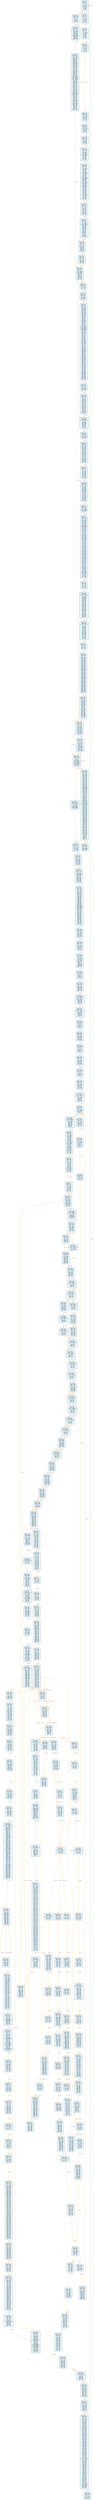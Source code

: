 digraph Contract_CFG {
    rankdir=TB;
    node [shape=box, style="filled, rounded", fontname="Monospace", fontsize=9, margin=0.15];
    edge [fontname="Arial", fontsize=8, penwidth=1.2];

    "block_0" [label="合约: 0xc7bbec...
起始PC: 0x0
终止PC: 0xb
终止指令: JUMPI
---------
0x0: PUSH1
0x2: PUSH1
0x4: MSTORE
0x5: CALLVALUE
0x6: DUP1
0x7: ISZERO
0x8: PUSH2
0xb: JUMPI", fillcolor="#e6f7ff"];
    "block_10" [label="合约: 0xc7bbec...
起始PC: 0x10
终止PC: 0x19
终止指令: JUMPI
---------
0x10: JUMPDEST
0x11: POP
0x12: PUSH1
0x14: CALLDATASIZE
0x15: LT
0x16: PUSH2
0x19: JUMPI", fillcolor="#e6f7ff"];
    "block_1a" [label="合约: 0xc7bbec...
起始PC: 0x1a
终止PC: 0x2a
终止指令: JUMPI
---------
0x1a: PUSH1
0x1c: CALLDATALOAD
0x1d: PUSH1
0x1f: SHR
0x20: DUP1
0x21: PUSH4
0x26: GT
0x27: PUSH2
0x2a: JUMPI", fillcolor="#e6f7ff"];
    "block_ee" [label="合约: 0xc7bbec...
起始PC: 0xee
终止PC: 0xf9
终止指令: JUMPI
---------
0xee: JUMPDEST
0xef: DUP1
0xf0: PUSH4
0xf5: GT
0xf6: PUSH2
0xf9: JUMPI", fillcolor="#e6f7ff"];
    "block_15b" [label="合约: 0xc7bbec...
起始PC: 0x15b
终止PC: 0x166
终止指令: JUMPI
---------
0x15b: JUMPDEST
0x15c: DUP1
0x15d: PUSH4
0x162: GT
0x163: PUSH2
0x166: JUMPI", fillcolor="#e6f7ff"];
    "block_18c" [label="合约: 0xc7bbec...
起始PC: 0x18c
终止PC: 0x197
终止指令: JUMPI
---------
0x18c: JUMPDEST
0x18d: DUP1
0x18e: PUSH4
0x193: EQ
0x194: PUSH2
0x197: JUMPI", fillcolor="#e6f7ff"];
    "block_198" [label="合约: 0xc7bbec...
起始PC: 0x198
终止PC: 0x1a2
终止指令: JUMPI
---------
0x198: DUP1
0x199: PUSH4
0x19e: EQ
0x19f: PUSH2
0x1a2: JUMPI", fillcolor="#e6f7ff"];
    "block_1d7" [label="合约: 0xc7bbec...
起始PC: 0x1d7
终止PC: 0x1e8
终止指令: JUMPI
---------
0x1d7: JUMPDEST
0x1d8: PUSH2
0x1db: PUSH1
0x1dd: DUP1
0x1de: CALLDATASIZE
0x1df: SUB
0x1e0: PUSH1
0x1e2: DUP2
0x1e3: LT
0x1e4: ISZERO
0x1e5: PUSH2
0x1e8: JUMPI", fillcolor="#e6f7ff"];
    "block_1ed" [label="合约: 0xc7bbec...
起始PC: 0x1ed
终止PC: 0x229
终止指令: JUMPI
---------
0x1ed: JUMPDEST
0x1ee: PUSH1
0x1f0: PUSH1
0x1f2: PUSH1
0x1f4: SHL
0x1f5: SUB
0x1f6: DUP3
0x1f7: CALLDATALOAD
0x1f8: DUP2
0x1f9: AND
0x1fa: SWAP3
0x1fb: PUSH1
0x1fd: DUP2
0x1fe: ADD
0x1ff: CALLDATALOAD
0x200: ISZERO
0x201: ISZERO
0x202: SWAP3
0x203: PUSH1
0x205: DUP3
0x206: ADD
0x207: CALLDATALOAD
0x208: SWAP3
0x209: PUSH1
0x20b: DUP4
0x20c: ADD
0x20d: CALLDATALOAD
0x20e: AND
0x20f: SWAP2
0x210: SWAP1
0x211: DUP2
0x212: ADD
0x213: SWAP1
0x214: PUSH1
0x216: DUP2
0x217: ADD
0x218: PUSH1
0x21a: DUP3
0x21b: ADD
0x21c: CALLDATALOAD
0x21d: PUSH5
0x223: DUP2
0x224: GT
0x225: ISZERO
0x226: PUSH2
0x229: JUMPI", fillcolor="#e6f7ff"];
    "block_22e" [label="合约: 0xc7bbec...
起始PC: 0x22e
终止PC: 0x23b
终止指令: JUMPI
---------
0x22e: JUMPDEST
0x22f: DUP3
0x230: ADD
0x231: DUP4
0x232: PUSH1
0x234: DUP3
0x235: ADD
0x236: GT
0x237: ISZERO
0x238: PUSH2
0x23b: JUMPI", fillcolor="#e6f7ff"];
    "block_240" [label="合约: 0xc7bbec...
起始PC: 0x240
终止PC: 0x25d
终止指令: JUMPI
---------
0x240: JUMPDEST
0x241: DUP1
0x242: CALLDATALOAD
0x243: SWAP1
0x244: PUSH1
0x246: ADD
0x247: SWAP2
0x248: DUP5
0x249: PUSH1
0x24b: DUP4
0x24c: MUL
0x24d: DUP5
0x24e: ADD
0x24f: GT
0x250: PUSH5
0x256: DUP4
0x257: GT
0x258: OR
0x259: ISZERO
0x25a: PUSH2
0x25d: JUMPI", fillcolor="#e6f7ff"];
    "block_262" [label="合约: 0xc7bbec...
起始PC: 0x262
终止PC: 0x26c
终止指令: JUMP
---------
0x262: JUMPDEST
0x263: POP
0x264: SWAP1
0x265: SWAP3
0x266: POP
0x267: SWAP1
0x268: POP
0x269: PUSH2
0x26c: JUMP", fillcolor="#e6f7ff"];
    "block_8f4" [label="合约: 0xc7bbec...
起始PC: 0x8f4
终止PC: 0x8fe
终止指令: JUMP
---------
0x8f4: JUMPDEST
0x8f5: PUSH1
0x8f7: DUP1
0x8f8: PUSH2
0x8fb: PUSH2
0x8fe: JUMP", fillcolor="#e6f7ff"];
    "block_2bf0" [label="合约: 0xc7bbec...
起始PC: 0x2bf0
终止PC: 0x2c20
终止指令: JUMPI
---------
0x2bf0: JUMPDEST
0x2bf1: ADDRESS
0x2bf2: PUSH1
0x2bf4: PUSH1
0x2bf6: PUSH1
0x2bf8: SHL
0x2bf9: SUB
0x2bfa: PUSH32
0x2c1b: AND
0x2c1c: EQ
0x2c1d: PUSH2
0x2c20: JUMPI", fillcolor="#e6f7ff"];
    "block_2c25" [label="合约: 0xc7bbec...
起始PC: 0x2c25
终止PC: 0x2c26
终止指令: JUMP
---------
0x2c25: JUMPDEST
0x2c26: JUMP", fillcolor="#e6f7ff"];
    "block_8ff" [label="合约: 0xc7bbec...
起始PC: 0x8ff
终止PC: 0x904
终止指令: JUMPI
---------
0x8ff: JUMPDEST
0x900: DUP6
0x901: PUSH2
0x904: JUMPI", fillcolor="#e6f7ff"];
    "block_936" [label="合约: 0xc7bbec...
起始PC: 0x936
终止PC: 0x9bc
终止指令: JUMPI
---------
0x936: JUMPDEST
0x937: PUSH1
0x939: DUP1
0x93a: MLOAD
0x93b: PUSH1
0x93d: DUP2
0x93e: ADD
0x93f: DUP3
0x940: MSTORE
0x941: PUSH1
0x943: SLOAD
0x944: PUSH1
0x946: PUSH1
0x948: PUSH1
0x94a: SHL
0x94b: SUB
0x94c: DUP2
0x94d: AND
0x94e: DUP3
0x94f: MSTORE
0x950: PUSH1
0x952: PUSH1
0x954: SHL
0x955: DUP2
0x956: DIV
0x957: PUSH1
0x959: SWAP1
0x95a: DUP2
0x95b: SIGNEXTEND
0x95c: DUP2
0x95d: SIGNEXTEND
0x95e: SWAP1
0x95f: SIGNEXTEND
0x960: PUSH1
0x962: DUP4
0x963: ADD
0x964: MSTORE
0x965: PUSH2
0x968: PUSH1
0x96a: PUSH1
0x96c: SHL
0x96d: DUP3
0x96e: DIV
0x96f: DUP2
0x970: AND
0x971: SWAP4
0x972: DUP4
0x973: ADD
0x974: SWAP4
0x975: SWAP1
0x976: SWAP4
0x977: MSTORE
0x978: PUSH1
0x97a: PUSH1
0x97c: SHL
0x97d: DUP2
0x97e: DIV
0x97f: DUP4
0x980: AND
0x981: PUSH1
0x983: DUP4
0x984: ADD
0x985: MSTORE
0x986: PUSH1
0x988: PUSH1
0x98a: SHL
0x98b: DUP2
0x98c: DIV
0x98d: SWAP1
0x98e: SWAP3
0x98f: AND
0x990: PUSH1
0x992: DUP3
0x993: ADD
0x994: MSTORE
0x995: PUSH1
0x997: PUSH1
0x999: PUSH1
0x99b: SHL
0x99c: DUP4
0x99d: DIV
0x99e: DUP2
0x99f: AND
0x9a0: PUSH1
0x9a2: DUP4
0x9a3: ADD
0x9a4: MSTORE
0x9a5: PUSH1
0x9a7: PUSH1
0x9a9: SHL
0x9aa: SWAP1
0x9ab: SWAP3
0x9ac: DIV
0x9ad: SWAP1
0x9ae: SWAP2
0x9af: AND
0x9b0: ISZERO
0x9b1: ISZERO
0x9b2: PUSH1
0x9b4: DUP3
0x9b5: ADD
0x9b6: DUP2
0x9b7: SWAP1
0x9b8: MSTORE
0x9b9: PUSH2
0x9bc: JUMPI", fillcolor="#e6f7ff"];
    "block_9ef" [label="合约: 0xc7bbec...
起始PC: 0x9ef
终止PC: 0x9f4
终止指令: JUMPI
---------
0x9ef: JUMPDEST
0x9f0: DUP8
0x9f1: PUSH2
0x9f4: JUMPI", fillcolor="#e6f7ff"];
    "block_9f5" [label="合约: 0xc7bbec...
起始PC: 0x9f5
终止PC: 0xa13
终止指令: JUMPI
---------
0x9f5: DUP1
0x9f6: PUSH1
0x9f8: ADD
0x9f9: MLOAD
0x9fa: PUSH1
0x9fc: PUSH1
0x9fe: PUSH1
0xa00: SHL
0xa01: SUB
0xa02: AND
0xa03: DUP7
0xa04: PUSH1
0xa06: PUSH1
0xa08: PUSH1
0xa0a: SHL
0xa0b: SUB
0xa0c: AND
0xa0d: GT
0xa0e: DUP1
0xa0f: ISZERO
0xa10: PUSH2
0xa13: JUMPI", fillcolor="#e6f7ff"];
    "block_a14" [label="合约: 0xc7bbec...
起始PC: 0xa14
终止PC: 0xa34
终止指令: JUMPDEST_PREV
---------
0xa14: POP
0xa15: PUSH20
0xa2a: PUSH1
0xa2c: PUSH1
0xa2e: PUSH1
0xa30: SHL
0xa31: SUB
0xa32: DUP8
0xa33: AND
0xa34: LT", fillcolor="#e6f7ff"];
    "block_a6c" [label="合约: 0xc7bbec...
起始PC: 0xa6c
终止PC: 0xa70
终止指令: JUMPI
---------
0xa6c: JUMPDEST
0xa6d: PUSH2
0xa70: JUMPI", fillcolor="#e6f7ff"];
    "block_aa3" [label="合约: 0xc7bbec...
起始PC: 0xaa3
终止PC: 0xac1
终止指令: JUMPI
---------
0xaa3: JUMPDEST
0xaa4: PUSH1
0xaa6: DUP1
0xaa7: SLOAD
0xaa8: PUSH1
0xaaa: PUSH1
0xaac: SHL
0xaad: NOT
0xaae: AND
0xaaf: DUP2
0xab0: SSTORE
0xab1: PUSH1
0xab3: DUP1
0xab4: MLOAD
0xab5: PUSH1
0xab7: DUP2
0xab8: ADD
0xab9: SWAP1
0xaba: SWAP2
0xabb: MSTORE
0xabc: DUP1
0xabd: DUP11
0xabe: PUSH2
0xac1: JUMPI", fillcolor="#e6f7ff"];
    "block_ac2" [label="合约: 0xc7bbec...
起始PC: 0xac2
终止PC: 0xad1
终止指令: JUMP
---------
0xac2: PUSH1
0xac4: DUP5
0xac5: PUSH1
0xac7: ADD
0xac8: MLOAD
0xac9: PUSH1
0xacb: AND
0xacc: SWAP1
0xacd: SHR
0xace: PUSH2
0xad1: JUMP", fillcolor="#e6f7ff"];
    "block_ae5" [label="合约: 0xc7bbec...
起始PC: 0xae5
终止PC: 0xb05
终止指令: JUMP
---------
0xae5: JUMPDEST
0xae6: PUSH1
0xae8: AND
0xae9: DUP2
0xaea: MSTORE
0xaeb: PUSH1
0xaed: SLOAD
0xaee: PUSH1
0xaf0: PUSH1
0xaf2: PUSH1
0xaf4: SHL
0xaf5: SUB
0xaf6: AND
0xaf7: PUSH1
0xaf9: DUP3
0xafa: ADD
0xafb: MSTORE
0xafc: PUSH1
0xafe: ADD
0xaff: PUSH2
0xb02: PUSH2
0xb05: JUMP", fillcolor="#e6f7ff"];
    "block_2c27" [label="合约: 0xc7bbec...
起始PC: 0x2c27
终止PC: 0x2c2a
终止指令: JUMP
---------
0x2c27: JUMPDEST
0x2c28: TIMESTAMP
0x2c29: SWAP1
0x2c2a: JUMP", fillcolor="#e6f7ff"];
    "block_b06" [label="合约: 0xc7bbec...
起始PC: 0xb06
终止PC: 0xb7a
终止指令: JUMPI
---------
0xb06: JUMPDEST
0xb07: PUSH4
0xb0c: AND
0xb0d: DUP2
0xb0e: MSTORE
0xb0f: PUSH1
0xb11: ADD
0xb12: PUSH1
0xb14: PUSH1
0xb16: SIGNEXTEND
0xb17: DUP2
0xb18: MSTORE
0xb19: PUSH1
0xb1b: ADD
0xb1c: PUSH1
0xb1e: PUSH1
0xb20: PUSH1
0xb22: PUSH1
0xb24: SHL
0xb25: SUB
0xb26: AND
0xb27: DUP2
0xb28: MSTORE
0xb29: PUSH1
0xb2b: ADD
0xb2c: PUSH1
0xb2e: ISZERO
0xb2f: ISZERO
0xb30: DUP2
0xb31: MSTORE
0xb32: POP
0xb33: SWAP1
0xb34: POP
0xb35: PUSH1
0xb37: DUP1
0xb38: DUP10
0xb39: SGT
0xb3a: SWAP1
0xb3b: POP
0xb3c: PUSH1
0xb3e: PUSH1
0xb40: MLOAD
0xb41: DUP1
0xb42: PUSH1
0xb44: ADD
0xb45: PUSH1
0xb47: MSTORE
0xb48: DUP1
0xb49: DUP12
0xb4a: DUP2
0xb4b: MSTORE
0xb4c: PUSH1
0xb4e: ADD
0xb4f: PUSH1
0xb51: DUP2
0xb52: MSTORE
0xb53: PUSH1
0xb55: ADD
0xb56: DUP6
0xb57: PUSH1
0xb59: ADD
0xb5a: MLOAD
0xb5b: PUSH1
0xb5d: PUSH1
0xb5f: PUSH1
0xb61: SHL
0xb62: SUB
0xb63: AND
0xb64: DUP2
0xb65: MSTORE
0xb66: PUSH1
0xb68: ADD
0xb69: DUP6
0xb6a: PUSH1
0xb6c: ADD
0xb6d: MLOAD
0xb6e: PUSH1
0xb70: SIGNEXTEND
0xb71: DUP2
0xb72: MSTORE
0xb73: PUSH1
0xb75: ADD
0xb76: DUP13
0xb77: PUSH2
0xb7a: JUMPI", fillcolor="#e6f7ff"];
    "block_b7b" [label="合约: 0xc7bbec...
起始PC: 0xb7b
终止PC: 0xb81
终止指令: JUMP
---------
0xb7b: PUSH1
0xb7d: SLOAD
0xb7e: PUSH2
0xb81: JUMP", fillcolor="#e6f7ff"];
    "block_b86" [label="合约: 0xc7bbec...
起始PC: 0xb86
终止PC: 0xbae
终止指令: JUMPDEST_PREV
---------
0xb86: JUMPDEST
0xb87: DUP2
0xb88: MSTORE
0xb89: PUSH1
0xb8b: ADD
0xb8c: PUSH1
0xb8e: PUSH1
0xb90: PUSH1
0xb92: PUSH1
0xb94: SHL
0xb95: SUB
0xb96: AND
0xb97: DUP2
0xb98: MSTORE
0xb99: PUSH1
0xb9b: ADD
0xb9c: DUP5
0xb9d: PUSH1
0xb9f: ADD
0xba0: MLOAD
0xba1: PUSH1
0xba3: PUSH1
0xba5: PUSH1
0xba7: SHL
0xba8: SUB
0xba9: AND
0xbaa: DUP2
0xbab: MSTORE
0xbac: POP
0xbad: SWAP1
0xbae: POP", fillcolor="#e6f7ff"];
    "block_bba" [label="合约: 0xc7bbec...
起始PC: 0xbba
终止PC: 0xbd4
终止指令: JUMPDEST_PREV
---------
0xbba: POP
0xbbb: DUP9
0xbbc: PUSH1
0xbbe: PUSH1
0xbc0: PUSH1
0xbc2: SHL
0xbc3: SUB
0xbc4: AND
0xbc5: DUP2
0xbc6: PUSH1
0xbc8: ADD
0xbc9: MLOAD
0xbca: PUSH1
0xbcc: PUSH1
0xbce: PUSH1
0xbd0: SHL
0xbd1: SUB
0xbd2: AND
0xbd3: EQ
0xbd4: ISZERO", fillcolor="#e6f7ff"];
    "block_bdb" [label="合约: 0xc7bbec...
起始PC: 0xbdb
终止PC: 0xbe1
终止指令: JUMP
---------
0xbdb: PUSH2
0xbde: PUSH2
0xbe1: JUMP", fillcolor="#e6f7ff"];
    "block_560e" [label="合约: 0xc7bbec...
起始PC: 0x560e
终止PC: 0x5649
终止指令: JUMP
---------
0x560e: JUMPDEST
0x560f: PUSH1
0x5611: DUP1
0x5612: MLOAD
0x5613: PUSH1
0x5615: DUP2
0x5616: ADD
0x5617: DUP3
0x5618: MSTORE
0x5619: PUSH1
0x561b: DUP1
0x561c: DUP3
0x561d: MSTORE
0x561e: PUSH1
0x5620: DUP3
0x5621: ADD
0x5622: DUP2
0x5623: SWAP1
0x5624: MSTORE
0x5625: SWAP2
0x5626: DUP2
0x5627: ADD
0x5628: DUP3
0x5629: SWAP1
0x562a: MSTORE
0x562b: PUSH1
0x562d: DUP2
0x562e: ADD
0x562f: DUP3
0x5630: SWAP1
0x5631: MSTORE
0x5632: PUSH1
0x5634: DUP2
0x5635: ADD
0x5636: DUP3
0x5637: SWAP1
0x5638: MSTORE
0x5639: PUSH1
0x563b: DUP2
0x563c: ADD
0x563d: DUP3
0x563e: SWAP1
0x563f: MSTORE
0x5640: PUSH1
0x5642: DUP2
0x5643: ADD
0x5644: SWAP2
0x5645: SWAP1
0x5646: SWAP2
0x5647: MSTORE
0x5648: SWAP1
0x5649: JUMP", fillcolor="#e6f7ff"];
    "block_be2" [label="合约: 0xc7bbec...
起始PC: 0xbe2
终止PC: 0xc24
终止指令: JUMP
---------
0xbe2: JUMPDEST
0xbe3: PUSH1
0xbe5: DUP3
0xbe6: ADD
0xbe7: MLOAD
0xbe8: PUSH1
0xbea: PUSH1
0xbec: PUSH1
0xbee: SHL
0xbef: SUB
0xbf0: AND
0xbf1: DUP2
0xbf2: MSTORE
0xbf3: PUSH1
0xbf5: DUP3
0xbf6: ADD
0xbf7: MLOAD
0xbf8: PUSH2
0xbfb: SWAP1
0xbfc: PUSH1
0xbfe: SWAP1
0xbff: PUSH32
0xc20: DUP16
0xc21: PUSH2
0xc24: JUMP", fillcolor="#e6f7ff"];
    "block_2c2b" [label="合约: 0xc7bbec...
起始PC: 0x2c2b
终止PC: 0x2c3d
终止指令: JUMPI
---------
0x2c2b: JUMPDEST
0x2c2c: PUSH1
0x2c2e: DUP1
0x2c2f: PUSH1
0x2c31: DUP5
0x2c32: PUSH1
0x2c34: SIGNEXTEND
0x2c35: DUP7
0x2c36: PUSH1
0x2c38: SIGNEXTEND
0x2c39: DUP2
0x2c3a: PUSH2
0x2c3d: JUMPI", fillcolor="#e6f7ff"];
    "block_2c3f" [label="合约: 0xc7bbec...
起始PC: 0x2c3f
终止PC: 0x2c4f
终止指令: JUMPI
---------
0x2c3f: JUMPDEST
0x2c40: SDIV
0x2c41: SWAP1
0x2c42: POP
0x2c43: PUSH1
0x2c45: DUP7
0x2c46: PUSH1
0x2c48: SIGNEXTEND
0x2c49: SLT
0x2c4a: DUP1
0x2c4b: ISZERO
0x2c4c: PUSH2
0x2c4f: JUMPI", fillcolor="#e6f7ff"];
    "block_2c50" [label="合约: 0xc7bbec...
起始PC: 0x2c50
终止PC: 0x2c5d
终止指令: JUMPI
---------
0x2c50: POP
0x2c51: DUP5
0x2c52: PUSH1
0x2c54: SIGNEXTEND
0x2c55: DUP7
0x2c56: PUSH1
0x2c58: SIGNEXTEND
0x2c59: DUP2
0x2c5a: PUSH2
0x2c5d: JUMPI", fillcolor="#e6f7ff"];
    "block_2c5f" [label="合约: 0xc7bbec...
起始PC: 0x2c5f
终止PC: 0x2c65
终止指令: JUMPDEST_PREV
---------
0x2c5f: JUMPDEST
0x2c60: SMOD
0x2c61: PUSH1
0x2c63: SIGNEXTEND
0x2c64: ISZERO
0x2c65: ISZERO", fillcolor="#e6f7ff"];
    "block_2c70" [label="合约: 0xc7bbec...
起始PC: 0x2c70
终止PC: 0x2c76
终止指令: JUMPI
---------
0x2c70: JUMPDEST
0x2c71: DUP4
0x2c72: ISZERO
0x2c73: PUSH2
0x2c76: JUMPI", fillcolor="#e6f7ff"];
    "block_2ce5" [label="合约: 0xc7bbec...
起始PC: 0x2ce5
终止PC: 0x2cf3
终止指令: JUMP
---------
0x2ce5: JUMPDEST
0x2ce6: PUSH1
0x2ce8: DUP1
0x2ce9: PUSH2
0x2cec: DUP4
0x2ced: PUSH1
0x2cef: ADD
0x2cf0: PUSH2
0x2cf3: JUMP", fillcolor="#e6f7ff"];
    "block_44b6" [label="合约: 0xc7bbec...
起始PC: 0x44b6
终止PC: 0x44c7
终止指令: JUMP
---------
0x44b6: JUMPDEST
0x44b7: PUSH1
0x44b9: SIGNEXTEND
0x44ba: PUSH1
0x44bc: DUP2
0x44bd: SWAP1
0x44be: SAR
0x44bf: SWAP2
0x44c0: PUSH2
0x44c3: SWAP1
0x44c4: SWAP2
0x44c5: SMOD
0x44c6: SWAP1
0x44c7: JUMP", fillcolor="#e6f7ff"];
    "block_2cf4" [label="合约: 0xc7bbec...
起始PC: 0x2cf4
终止PC: 0x2d33
终止指令: JUMPI
---------
0x2cf4: JUMPDEST
0x2cf5: SWAP2
0x2cf6: POP
0x2cf7: SWAP2
0x2cf8: POP
0x2cf9: PUSH1
0x2cfb: PUSH1
0x2cfd: DUP3
0x2cfe: PUSH1
0x2d00: AND
0x2d01: PUSH1
0x2d03: SWAP1
0x2d04: SHL
0x2d05: SUB
0x2d06: NOT
0x2d07: SWAP1
0x2d08: POP
0x2d09: PUSH1
0x2d0b: DUP2
0x2d0c: DUP12
0x2d0d: PUSH1
0x2d0f: DUP7
0x2d10: PUSH1
0x2d12: SIGNEXTEND
0x2d13: PUSH1
0x2d15: SIGNEXTEND
0x2d16: DUP2
0x2d17: MSTORE
0x2d18: PUSH1
0x2d1a: ADD
0x2d1b: SWAP1
0x2d1c: DUP2
0x2d1d: MSTORE
0x2d1e: PUSH1
0x2d20: ADD
0x2d21: PUSH1
0x2d23: SHA3
0x2d24: SLOAD
0x2d25: AND
0x2d26: SWAP1
0x2d27: POP
0x2d28: DUP1
0x2d29: PUSH1
0x2d2b: EQ
0x2d2c: ISZERO
0x2d2d: SWAP6
0x2d2e: POP
0x2d2f: DUP6
0x2d30: PUSH2
0x2d33: JUMPI", fillcolor="#e6f7ff"];
    "block_2d46" [label="合约: 0xc7bbec...
起始PC: 0x2d46
终止PC: 0x2d50
终止指令: JUMP
---------
0x2d46: JUMPDEST
0x2d47: DUP9
0x2d48: DUP4
0x2d49: PUSH2
0x2d4c: DUP4
0x2d4d: PUSH2
0x2d50: JUMP", fillcolor="#e6f7ff"];
    "block_4568" [label="合约: 0xc7bbec...
起始PC: 0x4568
终止PC: 0x4571
终止指令: JUMPI
---------
0x4568: JUMPDEST
0x4569: PUSH1
0x456b: DUP1
0x456c: DUP3
0x456d: GT
0x456e: PUSH2
0x4571: JUMPI", fillcolor="#e6f7ff"];
    "block_4576" [label="合约: 0xc7bbec...
起始PC: 0x4576
终止PC: 0x4588
终止指令: JUMPI
---------
0x4576: JUMPDEST
0x4577: POP
0x4578: PUSH1
0x457a: PUSH1
0x457c: PUSH1
0x457e: PUSH1
0x4580: SHL
0x4581: SUB
0x4582: DUP3
0x4583: AND
0x4584: ISZERO
0x4585: PUSH2
0x4588: JUMPI", fillcolor="#e6f7ff"];
    "block_4589" [label="合约: 0xc7bbec...
起始PC: 0x4589
终止PC: 0x4590
终止指令: JUMP
---------
0x4589: PUSH1
0x458b: NOT
0x458c: ADD
0x458d: PUSH2
0x4590: JUMP", fillcolor="#e6f7ff"];
    "block_4599" [label="合约: 0xc7bbec...
起始PC: 0x4599
终止PC: 0x45a9
终止指令: JUMPI
---------
0x4599: JUMPDEST
0x459a: PUSH8
0x45a3: DUP3
0x45a4: AND
0x45a5: ISZERO
0x45a6: PUSH2
0x45a9: JUMPI", fillcolor="#e6f7ff"];
    "block_45b2" [label="合约: 0xc7bbec...
起始PC: 0x45b2
终止PC: 0x45b9
终止指令: JUMPDEST_PREV
---------
0x45b2: JUMPDEST
0x45b3: PUSH1
0x45b5: DUP3
0x45b6: SWAP1
0x45b7: SHR
0x45b8: SWAP2
0x45b9: POP", fillcolor="#e6f7ff"];
    "block_45cf" [label="合约: 0xc7bbec...
起始PC: 0x45cf
终止PC: 0x45d6
终止指令: JUMPDEST_PREV
---------
0x45cf: JUMPDEST
0x45d0: PUSH1
0x45d2: DUP3
0x45d3: SWAP1
0x45d4: SHR
0x45d5: SWAP2
0x45d6: POP", fillcolor="#e6f7ff"];
    "block_45e2" [label="合约: 0xc7bbec...
起始PC: 0x45e2
终止PC: 0x45e9
终止指令: JUMP
---------
0x45e2: PUSH1
0x45e4: NOT
0x45e5: ADD
0x45e6: PUSH2
0x45e9: JUMP", fillcolor="#e6f7ff"];
    "block_45f2" [label="合约: 0xc7bbec...
起始PC: 0x45f2
终止PC: 0x45fb
终止指令: JUMPI
---------
0x45f2: JUMPDEST
0x45f3: PUSH1
0x45f5: DUP3
0x45f6: AND
0x45f7: ISZERO
0x45f8: PUSH2
0x45fb: JUMPI", fillcolor="#e6f7ff"];
    "block_45fc" [label="合约: 0xc7bbec...
起始PC: 0x45fc
终止PC: 0x4603
终止指令: JUMP
---------
0x45fc: PUSH1
0x45fe: NOT
0x45ff: ADD
0x4600: PUSH2
0x4603: JUMP", fillcolor="#e6f7ff"];
    "block_460c" [label="合约: 0xc7bbec...
起始PC: 0x460c
终止PC: 0x4615
终止指令: JUMPI
---------
0x460c: JUMPDEST
0x460d: PUSH1
0x460f: DUP3
0x4610: AND
0x4611: ISZERO
0x4612: PUSH2
0x4615: JUMPI", fillcolor="#e6f7ff"];
    "block_4616" [label="合约: 0xc7bbec...
起始PC: 0x4616
终止PC: 0x461d
终止指令: JUMP
---------
0x4616: PUSH1
0x4618: NOT
0x4619: ADD
0x461a: PUSH2
0x461d: JUMP", fillcolor="#e6f7ff"];
    "block_4626" [label="合约: 0xc7bbec...
起始PC: 0x4626
终止PC: 0x462f
终止指令: JUMPI
---------
0x4626: JUMPDEST
0x4627: PUSH1
0x4629: DUP3
0x462a: AND
0x462b: ISZERO
0x462c: PUSH2
0x462f: JUMPI", fillcolor="#e6f7ff"];
    "block_4638" [label="合约: 0xc7bbec...
起始PC: 0x4638
终止PC: 0x463f
终止指令: JUMPDEST_PREV
---------
0x4638: JUMPDEST
0x4639: PUSH1
0x463b: DUP3
0x463c: SWAP1
0x463d: SHR
0x463e: SWAP2
0x463f: POP", fillcolor="#e6f7ff"];
    "block_2beb" [label="合约: 0xc7bbec...
起始PC: 0x2beb
终止PC: 0x2bef
终止指令: JUMP
---------
0x2beb: JUMPDEST
0x2bec: SWAP2
0x2bed: SWAP1
0x2bee: POP
0x2bef: JUMP", fillcolor="#e6f7ff"];
    "block_2d51" [label="合约: 0xc7bbec...
起始PC: 0x2d51
终止PC: 0x2d5b
终止指令: JUMPDEST_PREV
---------
0x2d51: JUMPDEST
0x2d52: SUB
0x2d53: PUSH1
0x2d55: AND
0x2d56: DUP7
0x2d57: PUSH1
0x2d59: ADD
0x2d5a: ADD
0x2d5b: MUL", fillcolor="#e6f7ff"];
    "block_c25" [label="合约: 0xc7bbec...
起始PC: 0xc25
终止PC: 0xc47
终止指令: JUMPI
---------
0xc25: JUMPDEST
0xc26: ISZERO
0xc27: ISZERO
0xc28: PUSH1
0xc2a: DUP4
0xc2b: ADD
0xc2c: MSTORE
0xc2d: PUSH1
0xc2f: SWAP1
0xc30: DUP2
0xc31: SIGNEXTEND
0xc32: DUP2
0xc33: SIGNEXTEND
0xc34: PUSH1
0xc36: DUP4
0xc37: ADD
0xc38: DUP2
0xc39: SWAP1
0xc3a: MSTORE
0xc3b: PUSH3
0xc3f: NOT
0xc40: SWAP2
0xc41: SIGNEXTEND
0xc42: SLT
0xc43: ISZERO
0xc44: PUSH2
0xc47: JUMPI", fillcolor="#e6f7ff"];
    "block_c56" [label="合约: 0xc7bbec...
起始PC: 0xc56
终止PC: 0xc6b
终止指令: JUMPI
---------
0xc56: JUMPDEST
0xc57: PUSH1
0xc59: DUP2
0xc5a: ADD
0xc5b: MLOAD
0xc5c: PUSH3
0xc60: PUSH1
0xc62: SWAP2
0xc63: SWAP1
0xc64: SWAP2
0xc65: SIGNEXTEND
0xc66: SGT
0xc67: ISZERO
0xc68: PUSH2
0xc6b: JUMPI", fillcolor="#e6f7ff"];
    "block_c75" [label="合约: 0xc7bbec...
起始PC: 0xc75
终止PC: 0xc81
终止指令: JUMP
---------
0xc75: JUMPDEST
0xc76: PUSH2
0xc79: DUP2
0xc7a: PUSH1
0xc7c: ADD
0xc7d: MLOAD
0xc7e: PUSH2
0xc81: JUMP", fillcolor="#e6f7ff"];
    "block_2d6d" [label="合约: 0xc7bbec...
起始PC: 0x2d6d
终止PC: 0x2d7b
终止指令: JUMPI
---------
0x2d6d: JUMPDEST
0x2d6e: PUSH1
0x2d70: DUP1
0x2d71: PUSH1
0x2d73: DUP4
0x2d74: PUSH1
0x2d76: SIGNEXTEND
0x2d77: SLT
0x2d78: PUSH2
0x2d7b: JUMPI", fillcolor="#e6f7ff"];
    "block_2d84" [label="合约: 0xc7bbec...
起始PC: 0x2d84
终止PC: 0x2d8b
终止指令: JUMPDEST_PREV
---------
0x2d84: JUMPDEST
0x2d85: DUP3
0x2d86: PUSH1
0x2d88: SIGNEXTEND
0x2d89: PUSH1
0x2d8b: SUB", fillcolor="#e6f7ff"];
    "block_2dca" [label="合约: 0xc7bbec...
起始PC: 0x2dca
终止PC: 0x2dd4
终止指令: JUMPI
---------
0x2dca: JUMPDEST
0x2dcb: PUSH1
0x2dcd: PUSH1
0x2dcf: DUP3
0x2dd0: AND
0x2dd1: PUSH2
0x2dd4: JUMPI", fillcolor="#e6f7ff"];
    "block_2dde" [label="合约: 0xc7bbec...
起始PC: 0x2dde
终止PC: 0x2ddf
终止指令: JUMPDEST_PREV
---------
0x2dde: JUMPDEST
0x2ddf: PUSH16", fillcolor="#e6f7ff"];
    "block_2e24" [label="合约: 0xc7bbec...
起始PC: 0x2e24
终止PC: 0x2e2d
终止指令: JUMPI
---------
0x2e24: JUMPDEST
0x2e25: PUSH1
0x2e27: DUP3
0x2e28: AND
0x2e29: ISZERO
0x2e2a: PUSH2
0x2e2d: JUMPI", fillcolor="#e6f7ff"];
    "block_2e2e" [label="合约: 0xc7bbec...
起始PC: 0x2e2e
终止PC: 0x2e42
终止指令: JUMPDEST_PREV
---------
0x2e2e: PUSH16
0x2e3f: MUL
0x2e40: PUSH1
0x2e42: SHR", fillcolor="#e6f7ff"];
    "block_2e4d" [label="合约: 0xc7bbec...
起始PC: 0x2e4d
终止PC: 0x2e61
终止指令: JUMPDEST_PREV
---------
0x2e4d: PUSH16
0x2e5e: MUL
0x2e5f: PUSH1
0x2e61: SHR", fillcolor="#e6f7ff"];
    "block_2e6c" [label="合约: 0xc7bbec...
起始PC: 0x2e6c
终止PC: 0x2e80
终止指令: JUMPDEST_PREV
---------
0x2e6c: PUSH16
0x2e7d: MUL
0x2e7e: PUSH1
0x2e80: SHR", fillcolor="#e6f7ff"];
    "block_2ea0" [label="合约: 0xc7bbec...
起始PC: 0x2ea0
终止PC: 0x2ea9
终止指令: JUMPI
---------
0x2ea0: JUMPDEST
0x2ea1: PUSH1
0x2ea3: DUP3
0x2ea4: AND
0x2ea5: ISZERO
0x2ea6: PUSH2
0x2ea9: JUMPI", fillcolor="#e6f7ff"];
    "block_2ebf" [label="合约: 0xc7bbec...
起始PC: 0x2ebf
终止PC: 0x2ec8
终止指令: JUMPI
---------
0x2ebf: JUMPDEST
0x2ec0: PUSH1
0x2ec2: DUP3
0x2ec3: AND
0x2ec4: ISZERO
0x2ec5: PUSH2
0x2ec8: JUMPI", fillcolor="#e6f7ff"];
    "block_2ec9" [label="合约: 0xc7bbec...
起始PC: 0x2ec9
终止PC: 0x2edd
终止指令: JUMPDEST_PREV
---------
0x2ec9: PUSH16
0x2eda: MUL
0x2edb: PUSH1
0x2edd: SHR", fillcolor="#e6f7ff"];
    "block_2ee9" [label="合约: 0xc7bbec...
起始PC: 0x2ee9
终止PC: 0x2efd
终止指令: JUMPDEST_PREV
---------
0x2ee9: PUSH16
0x2efa: MUL
0x2efb: PUSH1
0x2efd: SHR", fillcolor="#e6f7ff"];
    "block_2f09" [label="合约: 0xc7bbec...
起始PC: 0x2f09
终止PC: 0x2f1d
终止指令: JUMPDEST_PREV
---------
0x2f09: PUSH16
0x2f1a: MUL
0x2f1b: PUSH1
0x2f1d: SHR", fillcolor="#e6f7ff"];
    "block_2f29" [label="合约: 0xc7bbec...
起始PC: 0x2f29
终止PC: 0x2f3d
终止指令: JUMPDEST_PREV
---------
0x2f29: PUSH16
0x2f3a: MUL
0x2f3b: PUSH1
0x2f3d: SHR", fillcolor="#e6f7ff"];
    "block_2f5e" [label="合约: 0xc7bbec...
起始PC: 0x2f5e
终止PC: 0x2f68
终止指令: JUMPI
---------
0x2f5e: JUMPDEST
0x2f5f: PUSH2
0x2f62: DUP3
0x2f63: AND
0x2f64: ISZERO
0x2f65: PUSH2
0x2f68: JUMPI", fillcolor="#e6f7ff"];
    "block_2f69" [label="合约: 0xc7bbec...
起始PC: 0x2f69
终止PC: 0x2f7d
终止指令: JUMPDEST_PREV
---------
0x2f69: PUSH16
0x2f7a: MUL
0x2f7b: PUSH1
0x2f7d: SHR", fillcolor="#e6f7ff"];
    "block_2f89" [label="合约: 0xc7bbec...
起始PC: 0x2f89
终止PC: 0x2f9d
终止指令: JUMPDEST_PREV
---------
0x2f89: PUSH16
0x2f9a: MUL
0x2f9b: PUSH1
0x2f9d: SHR", fillcolor="#e6f7ff"];
    "block_2fa9" [label="合约: 0xc7bbec...
起始PC: 0x2fa9
终止PC: 0x2fbd
终止指令: JUMPDEST_PREV
---------
0x2fa9: PUSH16
0x2fba: MUL
0x2fbb: PUSH1
0x2fbd: SHR", fillcolor="#e6f7ff"];
    "block_2fc9" [label="合约: 0xc7bbec...
起始PC: 0x2fc9
终止PC: 0x2fdd
终止指令: JUMPDEST_PREV
---------
0x2fc9: PUSH16
0x2fda: MUL
0x2fdb: PUSH1
0x2fdd: SHR", fillcolor="#e6f7ff"];
    "block_2fff" [label="合约: 0xc7bbec...
起始PC: 0x2fff
终止PC: 0x300a
终止指令: JUMPI
---------
0x2fff: JUMPDEST
0x3000: PUSH3
0x3004: DUP3
0x3005: AND
0x3006: ISZERO
0x3007: PUSH2
0x300a: JUMPI", fillcolor="#e6f7ff"];
    "block_300b" [label="合约: 0xc7bbec...
起始PC: 0x300b
终止PC: 0x301e
终止指令: JUMPDEST_PREV
---------
0x300b: PUSH15
0x301b: MUL
0x301c: PUSH1
0x301e: SHR", fillcolor="#e6f7ff"];
    "block_303e" [label="合约: 0xc7bbec...
起始PC: 0x303e
终止PC: 0x3049
终止指令: JUMPI
---------
0x303e: JUMPDEST
0x303f: PUSH3
0x3043: DUP3
0x3044: AND
0x3045: ISZERO
0x3046: PUSH2
0x3049: JUMPI", fillcolor="#e6f7ff"];
    "block_305b" [label="合约: 0xc7bbec...
起始PC: 0x305b
终止PC: 0x3067
终止指令: JUMPI
---------
0x305b: JUMPDEST
0x305c: PUSH1
0x305e: DUP5
0x305f: PUSH1
0x3061: SIGNEXTEND
0x3062: SGT
0x3063: ISZERO
0x3064: PUSH2
0x3067: JUMPI", fillcolor="#e6f7ff"];
    "block_3076" [label="合约: 0xc7bbec...
起始PC: 0x3076
终止PC: 0x3083
终止指令: JUMPI
---------
0x3076: JUMPDEST
0x3077: PUSH5
0x307d: DUP2
0x307e: MOD
0x307f: ISZERO
0x3080: PUSH2
0x3083: JUMPI", fillcolor="#e6f7ff"];
    "block_3084" [label="合约: 0xc7bbec...
起始PC: 0x3084
终止PC: 0x3089
终止指令: JUMP
---------
0x3084: PUSH1
0x3086: PUSH2
0x3089: JUMP", fillcolor="#e6f7ff"];
    "block_308d" [label="合约: 0xc7bbec...
起始PC: 0x308d
终止PC: 0x309e
终止指令: JUMP
---------
0x308d: JUMPDEST
0x308e: PUSH1
0x3090: AND
0x3091: PUSH1
0x3093: DUP3
0x3094: SWAP1
0x3095: SHR
0x3096: ADD
0x3097: SWAP3
0x3098: POP
0x3099: POP
0x309a: POP
0x309b: SWAP2
0x309c: SWAP1
0x309d: POP
0x309e: JUMP", fillcolor="#e6f7ff"];
    "block_c82" [label="合约: 0xc7bbec...
起始PC: 0xc82
终止PC: 0xc9e
终止指令: JUMPI
---------
0xc82: JUMPDEST
0xc83: PUSH1
0xc85: PUSH1
0xc87: PUSH1
0xc89: SHL
0xc8a: SUB
0xc8b: AND
0xc8c: PUSH1
0xc8e: DUP3
0xc8f: ADD
0xc90: MSTORE
0xc91: PUSH1
0xc93: DUP3
0xc94: ADD
0xc95: MLOAD
0xc96: PUSH2
0xc99: SWAP1
0xc9a: DUP14
0xc9b: PUSH2
0xc9e: JUMPI", fillcolor="#e6f7ff"];
    "block_c9f" [label="合约: 0xc7bbec...
起始PC: 0xc9f
终止PC: 0xcbb
终止指令: JUMP
---------
0xc9f: DUP12
0xca0: PUSH1
0xca2: PUSH1
0xca4: PUSH1
0xca6: SHL
0xca7: SUB
0xca8: AND
0xca9: DUP4
0xcaa: PUSH1
0xcac: ADD
0xcad: MLOAD
0xcae: PUSH1
0xcb0: PUSH1
0xcb2: PUSH1
0xcb4: SHL
0xcb5: SUB
0xcb6: AND
0xcb7: GT
0xcb8: PUSH2
0xcbb: JUMP", fillcolor="#e6f7ff"];
    "block_cd6" [label="合约: 0xc7bbec...
起始PC: 0xcd6
终止PC: 0xcda
终止指令: JUMPI
---------
0xcd6: JUMPDEST
0xcd7: PUSH2
0xcda: JUMPI", fillcolor="#e6f7ff"];
    "block_cdb" [label="合约: 0xc7bbec...
起始PC: 0xcdb
终止PC: 0xce3
终止指令: JUMP
---------
0xcdb: DUP3
0xcdc: PUSH1
0xcde: ADD
0xcdf: MLOAD
0xce0: PUSH2
0xce3: JUMP", fillcolor="#e6f7ff"];
    "block_ce6" [label="合约: 0xc7bbec...
起始PC: 0xce6
终止PC: 0xd12
终止指令: JUMP
---------
0xce6: JUMPDEST
0xce7: PUSH1
0xce9: DUP6
0xcea: ADD
0xceb: MLOAD
0xcec: DUP6
0xced: MLOAD
0xcee: PUSH32
0xd0f: PUSH2
0xd12: JUMP", fillcolor="#e6f7ff"];
    "block_309f" [label="合约: 0xc7bbec...
起始PC: 0x309f
终止PC: 0x30be
终止指令: JUMPI
---------
0x309f: JUMPDEST
0x30a0: PUSH1
0x30a2: DUP1
0x30a3: DUP1
0x30a4: DUP1
0x30a5: PUSH1
0x30a7: PUSH1
0x30a9: PUSH1
0x30ab: SHL
0x30ac: SUB
0x30ad: DUP1
0x30ae: DUP10
0x30af: AND
0x30b0: SWAP1
0x30b1: DUP11
0x30b2: AND
0x30b3: LT
0x30b4: ISZERO
0x30b5: DUP2
0x30b6: DUP8
0x30b7: SLT
0x30b8: DUP1
0x30b9: ISZERO
0x30ba: SWAP1
0x30bb: PUSH2
0x30be: JUMPI", fillcolor="#e6f7ff"];
    "block_30bf" [label="合约: 0xc7bbec...
起始PC: 0x30bf
终止PC: 0x30d7
终止指令: JUMP
---------
0x30bf: PUSH1
0x30c1: PUSH2
0x30c4: DUP10
0x30c5: DUP10
0x30c6: PUSH3
0x30ca: SUB
0x30cb: PUSH3
0x30cf: AND
0x30d0: PUSH3
0x30d4: PUSH2
0x30d7: JUMP", fillcolor="#e6f7ff"];
    "block_32d9" [label="合约: 0xc7bbec...
起始PC: 0x32d9
终止PC: 0x32f7
终止指令: JUMPI
---------
0x32d9: JUMPDEST
0x32da: PUSH1
0x32dc: DUP1
0x32dd: DUP1
0x32de: PUSH1
0x32e0: NOT
0x32e1: DUP6
0x32e2: DUP8
0x32e3: MULMOD
0x32e4: DUP7
0x32e5: DUP7
0x32e6: MUL
0x32e7: SWAP3
0x32e8: POP
0x32e9: DUP3
0x32ea: DUP2
0x32eb: LT
0x32ec: SWAP1
0x32ed: DUP4
0x32ee: SWAP1
0x32ef: SUB
0x32f0: SUB
0x32f1: SWAP1
0x32f2: POP
0x32f3: DUP1
0x32f4: PUSH2
0x32f7: JUMPI", fillcolor="#e6f7ff"];
    "block_32f8" [label="合约: 0xc7bbec...
起始PC: 0x32f8
终止PC: 0x32ff
终止指令: JUMPI
---------
0x32f8: PUSH1
0x32fa: DUP5
0x32fb: GT
0x32fc: PUSH2
0x32ff: JUMPI", fillcolor="#e6f7ff"];
    "block_3304" [label="合约: 0xc7bbec...
起始PC: 0x3304
终止PC: 0x330e
终止指令: JUMP
---------
0x3304: JUMPDEST
0x3305: POP
0x3306: DUP3
0x3307: SWAP1
0x3308: DIV
0x3309: SWAP1
0x330a: POP
0x330b: PUSH2
0x330e: JUMP", fillcolor="#e6f7ff"];
    "block_3382" [label="合约: 0xc7bbec...
起始PC: 0x3382
终止PC: 0x3388
终止指令: JUMP
---------
0x3382: JUMPDEST
0x3383: SWAP4
0x3384: SWAP3
0x3385: POP
0x3386: POP
0x3387: POP
0x3388: JUMP", fillcolor="#e6f7ff"];
    "block_30d8" [label="合约: 0xc7bbec...
起始PC: 0x30d8
终止PC: 0x30df
终止指令: JUMPI
---------
0x30d8: JUMPDEST
0x30d9: SWAP1
0x30da: POP
0x30db: DUP3
0x30dc: PUSH2
0x30df: JUMPI", fillcolor="#e6f7ff"];
    "block_30e0" [label="合约: 0xc7bbec...
起始PC: 0x30e0
终止PC: 0x30eb
终止指令: JUMP
---------
0x30e0: PUSH2
0x30e3: DUP13
0x30e4: DUP13
0x30e5: DUP13
0x30e6: PUSH1
0x30e8: PUSH2
0x30eb: JUMP", fillcolor="#e6f7ff"];
    "block_4652" [label="合约: 0xc7bbec...
起始PC: 0x4652
终止PC: 0x466e
终止指令: JUMPI
---------
0x4652: JUMPDEST
0x4653: PUSH1
0x4655: DUP4
0x4656: PUSH1
0x4658: PUSH1
0x465a: PUSH1
0x465c: SHL
0x465d: SUB
0x465e: AND
0x465f: DUP6
0x4660: PUSH1
0x4662: PUSH1
0x4664: PUSH1
0x4666: SHL
0x4667: SUB
0x4668: AND
0x4669: GT
0x466a: ISZERO
0x466b: PUSH2
0x466e: JUMPI", fillcolor="#e6f7ff"];
    "block_4672" [label="合约: 0xc7bbec...
起始PC: 0x4672
终止PC: 0x4677
终止指令: JUMPI
---------
0x4672: JUMPDEST
0x4673: DUP2
0x4674: PUSH2
0x4677: JUMPI", fillcolor="#e6f7ff"];
    "block_469f" [label="合约: 0xc7bbec...
起始PC: 0x469f
终止PC: 0x46c1
终止指令: JUMP
---------
0x469f: JUMPDEST
0x46a0: PUSH2
0x46a3: DUP4
0x46a4: PUSH1
0x46a6: PUSH1
0x46a8: PUSH1
0x46aa: SHL
0x46ab: SUB
0x46ac: AND
0x46ad: DUP7
0x46ae: DUP7
0x46af: SUB
0x46b0: PUSH1
0x46b2: PUSH1
0x46b4: PUSH1
0x46b6: SHL
0x46b7: SUB
0x46b8: AND
0x46b9: PUSH1
0x46bb: PUSH1
0x46bd: SHL
0x46be: PUSH2
0x46c1: JUMP", fillcolor="#e6f7ff"];
    "block_41a9" [label="合约: 0xc7bbec...
起始PC: 0x41a9
终止PC: 0x41b5
终止指令: JUMP
---------
0x41a9: JUMPDEST
0x41aa: PUSH1
0x41ac: PUSH2
0x41af: DUP5
0x41b0: DUP5
0x41b1: DUP5
0x41b2: PUSH2
0x41b5: JUMP", fillcolor="#e6f7ff"];
    "block_41b6" [label="合约: 0xc7bbec...
起始PC: 0x41b6
终止PC: 0x41c0
终止指令: JUMPI
---------
0x41b6: JUMPDEST
0x41b7: SWAP1
0x41b8: POP
0x41b9: PUSH1
0x41bb: DUP3
0x41bc: DUP1
0x41bd: PUSH2
0x41c0: JUMPI", fillcolor="#e6f7ff"];
    "block_41c2" [label="合约: 0xc7bbec...
起始PC: 0x41c2
终止PC: 0x41cb
终止指令: JUMPI
---------
0x41c2: JUMPDEST
0x41c3: DUP5
0x41c4: DUP7
0x41c5: MULMOD
0x41c6: GT
0x41c7: ISZERO
0x41c8: PUSH2
0x41cb: JUMPI", fillcolor="#e6f7ff"];
    "block_41cc" [label="合约: 0xc7bbec...
起始PC: 0x41cc
终止PC: 0x41d4
终止指令: JUMPI
---------
0x41cc: PUSH1
0x41ce: NOT
0x41cf: DUP2
0x41d0: LT
0x41d1: PUSH2
0x41d4: JUMPI", fillcolor="#e6f7ff"];
    "block_41d9" [label="合约: 0xc7bbec...
起始PC: 0x41d9
终止PC: 0x41e2
终止指令: JUMP
---------
0x41d9: JUMPDEST
0x41da: PUSH1
0x41dc: ADD
0x41dd: SWAP4
0x41de: SWAP3
0x41df: POP
0x41e0: POP
0x41e1: POP
0x41e2: JUMP", fillcolor="#e6f7ff"];
    "block_46c2" [label="合约: 0xc7bbec...
起始PC: 0x46c2
终止PC: 0x46c4
终止指令: JUMPDEST_PREV
---------
0x46c2: JUMPDEST
0x46c3: SWAP1
0x46c4: POP", fillcolor="#e6f7ff"];
    "block_30ec" [label="合约: 0xc7bbec...
起始PC: 0x30ec
终止PC: 0x30f0
终止指令: JUMP
---------
0x30ec: JUMPDEST
0x30ed: PUSH2
0x30f0: JUMP", fillcolor="#e6f7ff"];
    "block_30fe" [label="合约: 0xc7bbec...
起始PC: 0x30fe
终止PC: 0x3107
终止指令: JUMPI
---------
0x30fe: JUMPDEST
0x30ff: SWAP6
0x3100: POP
0x3101: DUP6
0x3102: DUP2
0x3103: LT
0x3104: PUSH2
0x3107: JUMPI", fillcolor="#e6f7ff"];
    "block_310f" [label="合约: 0xc7bbec...
起始PC: 0x310f
终止PC: 0x311a
终止指令: JUMP
---------
0x310f: JUMPDEST
0x3110: PUSH2
0x3113: DUP13
0x3114: DUP12
0x3115: DUP4
0x3116: DUP7
0x3117: PUSH2
0x311a: JUMP", fillcolor="#e6f7ff"];
    "block_478a" [label="合约: 0xc7bbec...
起始PC: 0x478a
终止PC: 0x479c
终止指令: JUMPI
---------
0x478a: JUMPDEST
0x478b: PUSH1
0x478d: DUP1
0x478e: DUP6
0x478f: PUSH1
0x4791: PUSH1
0x4793: PUSH1
0x4795: SHL
0x4796: SUB
0x4797: AND
0x4798: GT
0x4799: PUSH2
0x479c: JUMPI", fillcolor="#e6f7ff"];
    "block_47a1" [label="合约: 0xc7bbec...
起始PC: 0x47a1
终止PC: 0x47b2
终止指令: JUMPI
---------
0x47a1: JUMPDEST
0x47a2: PUSH1
0x47a4: DUP5
0x47a5: PUSH1
0x47a7: PUSH1
0x47a9: PUSH1
0x47ab: SHL
0x47ac: SUB
0x47ad: AND
0x47ae: GT
0x47af: PUSH2
0x47b2: JUMPI", fillcolor="#e6f7ff"];
    "block_47b7" [label="合约: 0xc7bbec...
起始PC: 0x47b7
终止PC: 0x47bc
终止指令: JUMPI
---------
0x47b7: JUMPDEST
0x47b8: DUP2
0x47b9: PUSH2
0x47bc: JUMPI", fillcolor="#e6f7ff"];
    "block_47bd" [label="合约: 0xc7bbec...
起始PC: 0x47bd
终止PC: 0x47c8
终止指令: JUMP
---------
0x47bd: PUSH2
0x47c0: DUP6
0x47c1: DUP6
0x47c2: DUP6
0x47c3: PUSH1
0x47c5: PUSH2
0x47c8: JUMP", fillcolor="#e6f7ff"];
    "block_4d02" [label="合约: 0xc7bbec...
起始PC: 0x4d02
终止PC: 0x4d0a
终止指令: JUMPI
---------
0x4d02: JUMPDEST
0x4d03: PUSH1
0x4d05: DUP2
0x4d06: ISZERO
0x4d07: PUSH2
0x4d0a: JUMPI", fillcolor="#e6f7ff"];
    "block_4d0b" [label="合约: 0xc7bbec...
起始PC: 0x4d0b
终止PC: 0x4d1b
终止指令: JUMPI
---------
0x4d0b: PUSH1
0x4d0d: PUSH1
0x4d0f: PUSH1
0x4d11: PUSH1
0x4d13: SHL
0x4d14: SUB
0x4d15: DUP5
0x4d16: GT
0x4d17: ISZERO
0x4d18: PUSH2
0x4d1b: JUMPI", fillcolor="#e6f7ff"];
    "block_4d38" [label="合约: 0xc7bbec...
起始PC: 0x4d38
终止PC: 0x4d4c
终止指令: JUMPI
---------
0x4d38: JUMPDEST
0x4d39: PUSH1
0x4d3b: PUSH1
0x4d3d: PUSH1
0x4d3f: SHL
0x4d40: SUB
0x4d41: DUP6
0x4d42: AND
0x4d43: PUSH1
0x4d45: DUP6
0x4d46: SWAP1
0x4d47: SHL
0x4d48: DUP2
0x4d49: PUSH2
0x4d4c: JUMPI", fillcolor="#e6f7ff"];
    "block_4d4e" [label="合约: 0xc7bbec...
起始PC: 0x4d4e
终止PC: 0x4d4f
终止指令: JUMPDEST_PREV
---------
0x4d4e: JUMPDEST
0x4d4f: DIV", fillcolor="#e6f7ff"];
    "block_3e0d" [label="合约: 0xc7bbec...
起始PC: 0x3e0d
终止PC: 0x3e18
终止指令: JUMPI
---------
0x3e0d: JUMPDEST
0x3e0e: DUP1
0x3e0f: DUP3
0x3e10: ADD
0x3e11: DUP3
0x3e12: DUP2
0x3e13: LT
0x3e14: ISZERO
0x3e15: PUSH2
0x3e18: JUMPI", fillcolor="#e6f7ff"];
    "block_32bd" [label="合约: 0xc7bbec...
起始PC: 0x32bd
终止PC: 0x32c2
终止指令: JUMP
---------
0x32bd: JUMPDEST
0x32be: SWAP3
0x32bf: SWAP2
0x32c0: POP
0x32c1: POP
0x32c2: JUMP", fillcolor="#e6f7ff"];
    "block_4d68" [label="合约: 0xc7bbec...
起始PC: 0x4d68
终止PC: 0x4d6c
终止指令: JUMP
---------
0x4d68: JUMPDEST
0x4d69: PUSH2
0x4d6c: JUMP", fillcolor="#e6f7ff"];
    "block_55f8" [label="合约: 0xc7bbec...
起始PC: 0x55f8
终止PC: 0x5609
终止指令: JUMPI
---------
0x55f8: JUMPDEST
0x55f9: DUP1
0x55fa: PUSH1
0x55fc: PUSH1
0x55fe: PUSH1
0x5600: SHL
0x5601: SUB
0x5602: DUP2
0x5603: AND
0x5604: DUP2
0x5605: EQ
0x5606: PUSH2
0x5609: JUMPI", fillcolor="#e6f7ff"];
    "block_4d6d" [label="合约: 0xc7bbec...
起始PC: 0x4d6d
终止PC: 0x4d74
终止指令: JUMP
---------
0x4d6d: JUMPDEST
0x4d6e: SWAP2
0x4d6f: POP
0x4d70: POP
0x4d71: PUSH2
0x4d74: JUMP", fillcolor="#e6f7ff"];
    "block_46c5" [label="合约: 0xc7bbec...
起始PC: 0x46c5
终止PC: 0x46cc
终止指令: JUMP
---------
0x46c5: JUMPDEST
0x46c6: SWAP5
0x46c7: SWAP4
0x46c8: POP
0x46c9: POP
0x46ca: POP
0x46cb: POP
0x46cc: JUMP", fillcolor="#e6f7ff"];
    "block_469a" [label="合约: 0xc7bbec...
起始PC: 0x469a
终止PC: 0x469e
终止指令: JUMP
---------
0x469a: JUMPDEST
0x469b: PUSH2
0x469e: JUMP", fillcolor="#e6f7ff"];
    "block_311b" [label="合约: 0xc7bbec...
起始PC: 0x311b
终止PC: 0x311d
终止指令: JUMPDEST_PREV
---------
0x311b: JUMPDEST
0x311c: SWAP7
0x311d: POP", fillcolor="#e6f7ff"];
    "block_316e" [label="合约: 0xc7bbec...
起始PC: 0x316e
终止PC: 0x3183
终止指令: JUMPI
---------
0x316e: JUMPDEST
0x316f: PUSH1
0x3171: PUSH1
0x3173: PUSH1
0x3175: SHL
0x3176: SUB
0x3177: DUP11
0x3178: DUP2
0x3179: AND
0x317a: SWAP1
0x317b: DUP8
0x317c: AND
0x317d: EQ
0x317e: DUP3
0x317f: ISZERO
0x3180: PUSH2
0x3183: JUMPI", fillcolor="#e6f7ff"];
    "block_31d1" [label="合约: 0xc7bbec...
起始PC: 0x31d1
终止PC: 0x31d8
终止指令: JUMPI
---------
0x31d1: JUMPDEST
0x31d2: DUP1
0x31d3: DUP1
0x31d4: ISZERO
0x31d5: PUSH2
0x31d8: JUMPI", fillcolor="#e6f7ff"];
    "block_31db" [label="合约: 0xc7bbec...
起始PC: 0x31db
终止PC: 0x31df
终止指令: JUMPI
---------
0x31db: JUMPDEST
0x31dc: PUSH2
0x31df: JUMPI", fillcolor="#e6f7ff"];
    "block_31e0" [label="合约: 0xc7bbec...
起始PC: 0x31e0
终止PC: 0x31eb
终止指令: JUMP
---------
0x31e0: PUSH2
0x31e3: DUP13
0x31e4: DUP9
0x31e5: DUP13
0x31e6: PUSH1
0x31e8: PUSH2
0x31eb: JUMP", fillcolor="#e6f7ff"];
    "block_31ec" [label="合约: 0xc7bbec...
起始PC: 0x31ec
终止PC: 0x31f0
终止指令: JUMP
---------
0x31ec: JUMPDEST
0x31ed: PUSH2
0x31f0: JUMP", fillcolor="#e6f7ff"];
    "block_31f3" [label="合约: 0xc7bbec...
起始PC: 0x31f3
终止PC: 0x31fc
终止指令: JUMPI
---------
0x31f3: JUMPDEST
0x31f4: SWAP6
0x31f5: POP
0x31f6: DUP1
0x31f7: DUP1
0x31f8: ISZERO
0x31f9: PUSH2
0x31fc: JUMPI", fillcolor="#e6f7ff"];
    "block_3200" [label="合约: 0xc7bbec...
起始PC: 0x3200
终止PC: 0x3204
终止指令: JUMPI
---------
0x3200: JUMPDEST
0x3201: PUSH2
0x3204: JUMPI", fillcolor="#e6f7ff"];
    "block_3205" [label="合约: 0xc7bbec...
起始PC: 0x3205
终止PC: 0x3210
终止指令: JUMP
---------
0x3205: PUSH2
0x3208: DUP13
0x3209: DUP9
0x320a: DUP13
0x320b: PUSH1
0x320d: PUSH2
0x3210: JUMP", fillcolor="#e6f7ff"];
    "block_46cd" [label="合约: 0xc7bbec...
起始PC: 0x46cd
终止PC: 0x46e9
终止指令: JUMPI
---------
0x46cd: JUMPDEST
0x46ce: PUSH1
0x46d0: DUP4
0x46d1: PUSH1
0x46d3: PUSH1
0x46d5: PUSH1
0x46d7: SHL
0x46d8: SUB
0x46d9: AND
0x46da: DUP6
0x46db: PUSH1
0x46dd: PUSH1
0x46df: PUSH1
0x46e1: SHL
0x46e2: SUB
0x46e3: AND
0x46e4: GT
0x46e5: ISZERO
0x46e6: PUSH2
0x46e9: JUMPI", fillcolor="#e6f7ff"];
    "block_46ed" [label="合约: 0xc7bbec...
起始PC: 0x46ed
终止PC: 0x4724
终止指令: JUMPI
---------
0x46ed: JUMPDEST
0x46ee: PUSH28
0x470b: PUSH1
0x470d: DUP5
0x470e: SWAP1
0x470f: SHL
0x4710: AND
0x4711: PUSH1
0x4713: PUSH1
0x4715: PUSH1
0x4717: SHL
0x4718: SUB
0x4719: DUP7
0x471a: DUP7
0x471b: SUB
0x471c: DUP2
0x471d: AND
0x471e: SWAP1
0x471f: DUP8
0x4720: AND
0x4721: PUSH2
0x4724: JUMPI", fillcolor="#e6f7ff"];
    "block_4729" [label="合约: 0xc7bbec...
起始PC: 0x4729
终止PC: 0x472e
终止指令: JUMPI
---------
0x4729: JUMPDEST
0x472a: DUP4
0x472b: PUSH2
0x472e: JUMPI", fillcolor="#e6f7ff"];
    "block_472f" [label="合约: 0xc7bbec...
起始PC: 0x472f
终止PC: 0x474b
终止指令: JUMP
---------
0x472f: DUP7
0x4730: PUSH1
0x4732: PUSH1
0x4734: PUSH1
0x4736: SHL
0x4737: SUB
0x4738: AND
0x4739: PUSH2
0x473c: DUP4
0x473d: DUP4
0x473e: DUP10
0x473f: PUSH1
0x4741: PUSH1
0x4743: PUSH1
0x4745: SHL
0x4746: SUB
0x4747: AND
0x4748: PUSH2
0x474b: JUMP", fillcolor="#e6f7ff"];
    "block_474c" [label="合约: 0xc7bbec...
起始PC: 0x474c
终止PC: 0x4751
终止指令: JUMPI
---------
0x474c: JUMPDEST
0x474d: DUP2
0x474e: PUSH2
0x4751: JUMPI", fillcolor="#e6f7ff"];
    "block_4753" [label="合约: 0xc7bbec...
起始PC: 0x4753
终止PC: 0x4758
终止指令: JUMP
---------
0x4753: JUMPDEST
0x4754: DIV
0x4755: PUSH2
0x4758: JUMP", fillcolor="#e6f7ff"];
    "block_477f" [label="合约: 0xc7bbec...
起始PC: 0x477f
终止PC: 0x4789
终止指令: JUMP
---------
0x477f: JUMPDEST
0x4780: SWAP8
0x4781: SWAP7
0x4782: POP
0x4783: POP
0x4784: POP
0x4785: POP
0x4786: POP
0x4787: POP
0x4788: POP
0x4789: JUMP", fillcolor="#e6f7ff"];
    "block_3211" [label="合约: 0xc7bbec...
起始PC: 0x3211
终止PC: 0x3215
终止指令: JUMP
---------
0x3211: JUMPDEST
0x3212: PUSH2
0x3215: JUMP", fillcolor="#e6f7ff"];
    "block_3218" [label="合约: 0xc7bbec...
起始PC: 0x3218
终止PC: 0x321a
终止指令: JUMPDEST_PREV
---------
0x3218: JUMPDEST
0x3219: SWAP5
0x321a: POP", fillcolor="#e6f7ff"];
    "block_322b" [label="合约: 0xc7bbec...
起始PC: 0x322b
终止PC: 0x3230
终止指令: JUMPI
---------
0x322b: JUMPDEST
0x322c: ISZERO
0x322d: PUSH2
0x3230: JUMPI", fillcolor="#e6f7ff"];
    "block_3237" [label="合约: 0xc7bbec...
起始PC: 0x3237
终止PC: 0x323e
终止指令: JUMPI
---------
0x3237: JUMPDEST
0x3238: DUP2
0x3239: DUP1
0x323a: ISZERO
0x323b: PUSH2
0x323e: JUMPI", fillcolor="#e6f7ff"];
    "block_323f" [label="合约: 0xc7bbec...
起始PC: 0x323f
终止PC: 0x3255
终止指令: JUMPDEST_PREV
---------
0x323f: POP
0x3240: DUP11
0x3241: PUSH1
0x3243: PUSH1
0x3245: PUSH1
0x3247: SHL
0x3248: SUB
0x3249: AND
0x324a: DUP8
0x324b: PUSH1
0x324d: PUSH1
0x324f: PUSH1
0x3251: SHL
0x3252: SUB
0x3253: AND
0x3254: EQ
0x3255: ISZERO", fillcolor="#e6f7ff"];
    "block_325c" [label="合约: 0xc7bbec...
起始PC: 0x325c
终止PC: 0x3264
终止指令: JUMP
---------
0x325c: DUP6
0x325d: DUP10
0x325e: SUB
0x325f: SWAP4
0x3260: POP
0x3261: PUSH2
0x3264: JUMP", fillcolor="#e6f7ff"];
    "block_3282" [label="合约: 0xc7bbec...
起始PC: 0x3282
终止PC: 0x3290
终止指令: JUMP
---------
0x3282: JUMPDEST
0x3283: POP
0x3284: POP
0x3285: POP
0x3286: SWAP6
0x3287: POP
0x3288: SWAP6
0x3289: POP
0x328a: SWAP6
0x328b: POP
0x328c: SWAP6
0x328d: SWAP2
0x328e: POP
0x328f: POP
0x3290: JUMP", fillcolor="#e6f7ff"];
    "block_d13" [label="合约: 0xc7bbec...
起始PC: 0xd13
终止PC: 0xd36
终止指令: JUMPI
---------
0xd13: JUMPDEST
0xd14: PUSH1
0xd16: DUP6
0xd17: ADD
0xd18: MSTORE
0xd19: PUSH1
0xd1b: DUP5
0xd1c: ADD
0xd1d: MSTORE
0xd1e: PUSH1
0xd20: DUP4
0xd21: ADD
0xd22: MSTORE
0xd23: PUSH1
0xd25: PUSH1
0xd27: PUSH1
0xd29: SHL
0xd2a: SUB
0xd2b: AND
0xd2c: PUSH1
0xd2e: DUP4
0xd2f: ADD
0xd30: MSTORE
0xd31: DUP3
0xd32: ISZERO
0xd33: PUSH2
0xd36: JUMPI", fillcolor="#e6f7ff"];
    "block_d37" [label="合约: 0xc7bbec...
起始PC: 0xd37
终止PC: 0xd48
终止指令: JUMP
---------
0xd37: PUSH2
0xd3a: DUP2
0xd3b: PUSH1
0xd3d: ADD
0xd3e: MLOAD
0xd3f: DUP3
0xd40: PUSH1
0xd42: ADD
0xd43: MLOAD
0xd44: ADD
0xd45: PUSH2
0xd48: JUMP", fillcolor="#e6f7ff"];
    "block_3291" [label="合约: 0xc7bbec...
起始PC: 0x3291
终止PC: 0x329e
终止指令: JUMPI
---------
0x3291: JUMPDEST
0x3292: PUSH1
0x3294: PUSH1
0x3296: PUSH1
0x3298: SHL
0x3299: DUP3
0x329a: LT
0x329b: PUSH2
0x329e: JUMPI", fillcolor="#e6f7ff"];
    "block_32a3" [label="合约: 0xc7bbec...
起始PC: 0x32a3
终止PC: 0x32a6
终止指令: JUMP
---------
0x32a3: JUMPDEST
0x32a4: POP
0x32a5: SWAP1
0x32a6: JUMP", fillcolor="#e6f7ff"];
    "block_d49" [label="合约: 0xc7bbec...
起始PC: 0xd49
终止PC: 0xd5f
终止指令: JUMP
---------
0xd49: JUMPDEST
0xd4a: DUP3
0xd4b: MLOAD
0xd4c: SUB
0xd4d: DUP3
0xd4e: MSTORE
0xd4f: PUSH1
0xd51: DUP2
0xd52: ADD
0xd53: MLOAD
0xd54: PUSH2
0xd57: SWAP1
0xd58: PUSH2
0xd5b: SWAP1
0xd5c: PUSH2
0xd5f: JUMP", fillcolor="#e6f7ff"];
    "block_d60" [label="合约: 0xc7bbec...
起始PC: 0xd60
终止PC: 0xd6a
终止指令: JUMP
---------
0xd60: JUMPDEST
0xd61: PUSH1
0xd63: DUP5
0xd64: ADD
0xd65: MLOAD
0xd66: SWAP1
0xd67: PUSH2
0xd6a: JUMP", fillcolor="#e6f7ff"];
    "block_32a7" [label="合约: 0xc7bbec...
起始PC: 0x32a7
终止PC: 0x32b8
终止指令: JUMPI
---------
0x32a7: JUMPDEST
0x32a8: DUP1
0x32a9: DUP3
0x32aa: SUB
0x32ab: DUP3
0x32ac: DUP2
0x32ad: SGT
0x32ae: ISZERO
0x32af: PUSH1
0x32b1: DUP4
0x32b2: SLT
0x32b3: ISZERO
0x32b4: EQ
0x32b5: PUSH2
0x32b8: JUMPI", fillcolor="#e6f7ff"];
    "block_d6b" [label="合约: 0xc7bbec...
起始PC: 0xd6b
终止PC: 0xd74
终止指令: JUMP
---------
0xd6b: JUMPDEST
0xd6c: PUSH1
0xd6e: DUP4
0xd6f: ADD
0xd70: MSTORE
0xd71: PUSH2
0xd74: JUMP", fillcolor="#e6f7ff"];
    "block_db0" [label="合约: 0xc7bbec...
起始PC: 0xdb0
终止PC: 0xdba
终止指令: JUMPI
---------
0xdb0: JUMPDEST
0xdb1: DUP4
0xdb2: MLOAD
0xdb3: PUSH1
0xdb5: AND
0xdb6: ISZERO
0xdb7: PUSH2
0xdba: JUMPI", fillcolor="#e6f7ff"];
    "block_df6" [label="合约: 0xc7bbec...
起始PC: 0xdf6
终止PC: 0xe09
终止指令: JUMPI
---------
0xdf6: JUMPDEST
0xdf7: PUSH1
0xdf9: DUP3
0xdfa: ADD
0xdfb: MLOAD
0xdfc: PUSH1
0xdfe: PUSH1
0xe00: PUSH1
0xe02: SHL
0xe03: SUB
0xe04: AND
0xe05: ISZERO
0xe06: PUSH2
0xe09: JUMPI", fillcolor="#e6f7ff"];
    "block_e0a" [label="合约: 0xc7bbec...
起始PC: 0xe0a
终止PC: 0xe28
终止指令: JUMP
---------
0xe0a: PUSH2
0xe0d: DUP2
0xe0e: PUSH1
0xe10: ADD
0xe11: MLOAD
0xe12: PUSH1
0xe14: PUSH1
0xe16: SHL
0xe17: DUP5
0xe18: PUSH1
0xe1a: ADD
0xe1b: MLOAD
0xe1c: PUSH1
0xe1e: PUSH1
0xe20: PUSH1
0xe22: SHL
0xe23: SUB
0xe24: AND
0xe25: PUSH2
0xe28: JUMP", fillcolor="#e6f7ff"];
    "block_e29" [label="合约: 0xc7bbec...
起始PC: 0xe29
终止PC: 0xe34
终止指令: JUMPDEST_PREV
---------
0xe29: JUMPDEST
0xe2a: PUSH1
0xe2c: DUP4
0xe2d: ADD
0xe2e: DUP1
0xe2f: MLOAD
0xe30: SWAP1
0xe31: SWAP2
0xe32: ADD
0xe33: SWAP1
0xe34: MSTORE", fillcolor="#e6f7ff"];
    "block_f5e" [label="合约: 0xc7bbec...
起始PC: 0xf5e
终止PC: 0xf7f
终止指令: JUMPI
---------
0xf5e: JUMPDEST
0xf5f: DUP1
0xf60: PUSH1
0xf62: ADD
0xf63: MLOAD
0xf64: PUSH1
0xf66: PUSH1
0xf68: PUSH1
0xf6a: SHL
0xf6b: SUB
0xf6c: AND
0xf6d: DUP3
0xf6e: PUSH1
0xf70: ADD
0xf71: MLOAD
0xf72: PUSH1
0xf74: PUSH1
0xf76: PUSH1
0xf78: SHL
0xf79: SUB
0xf7a: AND
0xf7b: EQ
0xf7c: PUSH2
0xf7f: JUMPI", fillcolor="#e6f7ff"];
    "block_f80" [label="合约: 0xc7bbec...
起始PC: 0xf80
终止PC: 0xf8b
终止指令: JUMP
---------
0xf80: PUSH2
0xf83: DUP3
0xf84: PUSH1
0xf86: ADD
0xf87: MLOAD
0xf88: PUSH2
0xf8b: JUMP", fillcolor="#e6f7ff"];
    "block_36a5" [label="合约: 0xc7bbec...
起始PC: 0x36a5
终止PC: 0x36bf
终止指令: JUMPI
---------
0x36a5: JUMPDEST
0x36a6: PUSH1
0x36a8: PUSH5
0x36ae: PUSH1
0x36b0: PUSH1
0x36b2: PUSH1
0x36b4: SHL
0x36b5: SUB
0x36b6: DUP4
0x36b7: AND
0x36b8: LT
0x36b9: DUP1
0x36ba: ISZERO
0x36bb: SWAP1
0x36bc: PUSH2
0x36bf: JUMPI", fillcolor="#e6f7ff"];
    "block_36c0" [label="合约: 0xc7bbec...
起始PC: 0x36c0
终止PC: 0x36e0
终止指令: JUMPDEST_PREV
---------
0x36c0: POP
0x36c1: PUSH20
0x36d6: PUSH1
0x36d8: PUSH1
0x36da: PUSH1
0x36dc: SHL
0x36dd: SUB
0x36de: DUP4
0x36df: AND
0x36e0: LT", fillcolor="#e6f7ff"];
    "block_3716" [label="合约: 0xc7bbec...
起始PC: 0x3716
终止PC: 0x37a9
终止指令: JUMPI
---------
0x3716: JUMPDEST
0x3717: PUSH24
0x3730: PUSH1
0x3732: DUP4
0x3733: SWAP1
0x3734: SHL
0x3735: AND
0x3736: PUSH1
0x3738: PUSH1
0x373a: PUSH1
0x373c: SHL
0x373d: SUB
0x373e: DUP2
0x373f: GT
0x3740: PUSH1
0x3742: SHL
0x3743: DUP2
0x3744: DUP2
0x3745: SHR
0x3746: PUSH8
0x374f: DUP2
0x3750: GT
0x3751: PUSH1
0x3753: SHL
0x3754: SWAP1
0x3755: DUP2
0x3756: SHR
0x3757: PUSH4
0x375c: DUP2
0x375d: GT
0x375e: PUSH1
0x3760: SHL
0x3761: SWAP1
0x3762: DUP2
0x3763: SHR
0x3764: PUSH2
0x3767: DUP2
0x3768: GT
0x3769: PUSH1
0x376b: SHL
0x376c: SWAP1
0x376d: DUP2
0x376e: SHR
0x376f: PUSH1
0x3771: DUP2
0x3772: GT
0x3773: PUSH1
0x3775: SWAP1
0x3776: DUP2
0x3777: SHL
0x3778: SWAP2
0x3779: DUP3
0x377a: SHR
0x377b: PUSH1
0x377d: DUP2
0x377e: GT
0x377f: PUSH1
0x3781: SHL
0x3782: SWAP1
0x3783: DUP2
0x3784: SHR
0x3785: SWAP2
0x3786: DUP3
0x3787: GT
0x3788: PUSH1
0x378a: SWAP1
0x378b: DUP2
0x378c: SHL
0x378d: SWAP3
0x378e: DUP4
0x378f: SHR
0x3790: SWAP8
0x3791: SWAP1
0x3792: DUP9
0x3793: GT
0x3794: SWAP7
0x3795: OR
0x3796: SWAP1
0x3797: SWAP5
0x3798: OR
0x3799: SWAP1
0x379a: SWAP3
0x379b: OR
0x379c: OR
0x379d: SWAP1
0x379e: SWAP2
0x379f: OR
0x37a0: OR
0x37a1: OR
0x37a2: PUSH1
0x37a4: DUP2
0x37a5: LT
0x37a6: PUSH2
0x37a9: JUMPI", fillcolor="#e6f7ff"];
    "block_37b7" [label="合约: 0xc7bbec...
起始PC: 0x37b7
终止PC: 0x37c0
终止指令: JUMPDEST_PREV
---------
0x37b7: JUMPDEST
0x37b8: DUP1
0x37b9: PUSH1
0x37bb: SUB
0x37bc: DUP4
0x37bd: SWAP1
0x37be: SHL
0x37bf: SWAP2
0x37c0: POP", fillcolor="#e6f7ff"];
    "block_3994" [label="合约: 0xc7bbec...
起始PC: 0x3994
终止PC: 0x39a5
终止指令: JUMP
---------
0x3994: DUP9
0x3995: PUSH1
0x3997: PUSH1
0x3999: PUSH1
0x399b: SHL
0x399c: SUB
0x399d: AND
0x399e: PUSH2
0x39a1: DUP3
0x39a2: PUSH2
0x39a5: JUMP", fillcolor="#e6f7ff"];
    "block_2dd5" [label="合约: 0xc7bbec...
起始PC: 0x2dd5
终止PC: 0x2ddd
终止指令: JUMP
---------
0x2dd5: PUSH1
0x2dd7: PUSH1
0x2dd9: SHL
0x2dda: PUSH2
0x2ddd: JUMP", fillcolor="#e6f7ff"];
    "block_2df0" [label="合约: 0xc7bbec...
起始PC: 0x2df0
终止PC: 0x2e0e
终止指令: JUMPI
---------
0x2df0: JUMPDEST
0x2df1: PUSH17
0x2e03: AND
0x2e04: SWAP1
0x2e05: POP
0x2e06: PUSH1
0x2e08: DUP3
0x2e09: AND
0x2e0a: ISZERO
0x2e0b: PUSH2
0x2e0e: JUMPI", fillcolor="#e6f7ff"];
    "block_2e81" [label="合约: 0xc7bbec...
起始PC: 0x2e81
终止PC: 0x2e8a
终止指令: JUMPI
---------
0x2e81: JUMPDEST
0x2e82: PUSH1
0x2e84: DUP3
0x2e85: AND
0x2e86: ISZERO
0x2e87: PUSH2
0x2e8a: JUMPI", fillcolor="#e6f7ff"];
    "block_2e8b" [label="合约: 0xc7bbec...
起始PC: 0x2e8b
终止PC: 0x2e9f
终止指令: JUMPDEST_PREV
---------
0x2e8b: PUSH16
0x2e9c: MUL
0x2e9d: PUSH1
0x2e9f: SHR", fillcolor="#e6f7ff"];
    "block_2eaa" [label="合约: 0xc7bbec...
起始PC: 0x2eaa
终止PC: 0x2ebe
终止指令: JUMPDEST_PREV
---------
0x2eaa: PUSH16
0x2ebb: MUL
0x2ebc: PUSH1
0x2ebe: SHR", fillcolor="#e6f7ff"];
    "block_39a6" [label="合约: 0xc7bbec...
起始PC: 0x39a6
终止PC: 0x39b5
终止指令: JUMPI
---------
0x39a6: JUMPDEST
0x39a7: PUSH1
0x39a9: PUSH1
0x39ab: PUSH1
0x39ad: SHL
0x39ae: SUB
0x39af: AND
0x39b0: GT
0x39b1: ISZERO
0x39b2: PUSH2
0x39b5: JUMPI", fillcolor="#e6f7ff"];
    "block_39bb" [label="合约: 0xc7bbec...
起始PC: 0x39bb
终止PC: 0x39bc
终止指令: JUMPDEST_PREV
---------
0x39bb: JUMPDEST
0x39bc: DUP1", fillcolor="#e6f7ff"];
    "block_39c4" [label="合约: 0xc7bbec...
起始PC: 0x39c4
终止PC: 0x39d0
终止指令: JUMP
---------
0x39c4: JUMPDEST
0x39c5: SWAP10
0x39c6: SWAP9
0x39c7: POP
0x39c8: POP
0x39c9: POP
0x39ca: POP
0x39cb: POP
0x39cc: POP
0x39cd: POP
0x39ce: POP
0x39cf: POP
0x39d0: JUMP", fillcolor="#e6f7ff"];
    "block_f8c" [label="合约: 0xc7bbec...
起始PC: 0xf8c
终止PC: 0xf98
终止指令: JUMPDEST_PREV
---------
0xf8c: JUMPDEST
0xf8d: PUSH1
0xf8f: SWAP1
0xf90: DUP2
0xf91: SIGNEXTEND
0xf92: SWAP1
0xf93: SIGNEXTEND
0xf94: PUSH1
0xf96: DUP4
0xf97: ADD
0xf98: MSTORE", fillcolor="#e6f7ff"];
    "block_baf" [label="合约: 0xc7bbec...
起始PC: 0xbaf
终止PC: 0xbb9
终止指令: JUMPI
---------
0xbaf: JUMPDEST
0xbb0: DUP1
0xbb1: MLOAD
0xbb2: ISZERO
0xbb3: DUP1
0xbb4: ISZERO
0xbb5: SWAP1
0xbb6: PUSH2
0xbb9: JUMPI", fillcolor="#e6f7ff"];
    "block_bd5" [label="合约: 0xc7bbec...
起始PC: 0xbd5
终止PC: 0xbda
终止指令: JUMPI
---------
0xbd5: JUMPDEST
0xbd6: ISZERO
0xbd7: PUSH2
0xbda: JUMPI", fillcolor="#e6f7ff"];
    "block_f9f" [label="合约: 0xc7bbec...
起始PC: 0xf9f
终止PC: 0xfb4
终止指令: JUMPI
---------
0xf9f: JUMPDEST
0xfa0: DUP4
0xfa1: PUSH1
0xfa3: ADD
0xfa4: MLOAD
0xfa5: PUSH1
0xfa7: SIGNEXTEND
0xfa8: DUP2
0xfa9: PUSH1
0xfab: ADD
0xfac: MLOAD
0xfad: PUSH1
0xfaf: SIGNEXTEND
0xfb0: EQ
0xfb1: PUSH2
0xfb4: JUMPI", fillcolor="#e6f7ff"];
    "block_107a" [label="合约: 0xc7bbec...
起始PC: 0x107a
终止PC: 0x10ab
终止指令: JUMPDEST_PREV
---------
0x107a: JUMPDEST
0x107b: PUSH1
0x107d: DUP2
0x107e: ADD
0x107f: MLOAD
0x1080: PUSH1
0x1082: DUP1
0x1083: SLOAD
0x1084: PUSH20
0x1099: NOT
0x109a: AND
0x109b: PUSH1
0x109d: PUSH1
0x109f: PUSH1
0x10a1: SHL
0x10a2: SUB
0x10a3: SWAP1
0x10a4: SWAP3
0x10a5: AND
0x10a6: SWAP2
0x10a7: SWAP1
0x10a8: SWAP2
0x10a9: OR
0x10aa: SWAP1
0x10ab: SSTORE", fillcolor="#e6f7ff"];
    "block_10f2" [label="合约: 0xc7bbec...
起始PC: 0x10f2
终止PC: 0x10f8
终止指令: JUMPI
---------
0x10f2: JUMPDEST
0x10f3: DUP11
0x10f4: ISZERO
0x10f5: PUSH2
0x10f8: JUMPI", fillcolor="#e6f7ff"];
    "block_1142" [label="合约: 0xc7bbec...
起始PC: 0x1142
终止PC: 0x115d
终止指令: JUMPI
---------
0x1142: JUMPDEST
0x1143: PUSH1
0x1145: DUP2
0x1146: ADD
0x1147: MLOAD
0x1148: PUSH1
0x114a: SSTORE
0x114b: PUSH1
0x114d: DUP2
0x114e: ADD
0x114f: MLOAD
0x1150: PUSH1
0x1152: PUSH1
0x1154: PUSH1
0x1156: SHL
0x1157: SUB
0x1158: AND
0x1159: ISZERO
0x115a: PUSH2
0x115d: JUMPI", fillcolor="#e6f7ff"];
    "block_1188" [label="合约: 0xc7bbec...
起始PC: 0x1188
终止PC: 0x1193
终止指令: JUMPI
---------
0x1188: JUMPDEST
0x1189: DUP2
0x118a: ISZERO
0x118b: ISZERO
0x118c: DUP12
0x118d: ISZERO
0x118e: ISZERO
0x118f: EQ
0x1190: PUSH2
0x1193: JUMPI", fillcolor="#e6f7ff"];
    "block_1194" [label="合约: 0xc7bbec...
起始PC: 0x1194
终止PC: 0x11a0
终止指令: JUMP
---------
0x1194: PUSH1
0x1196: DUP2
0x1197: ADD
0x1198: MLOAD
0x1199: DUP2
0x119a: MLOAD
0x119b: DUP12
0x119c: SUB
0x119d: PUSH2
0x11a0: JUMP", fillcolor="#e6f7ff"];
    "block_11ae" [label="合约: 0xc7bbec...
起始PC: 0x11ae
终止PC: 0x11b9
终止指令: JUMPI
---------
0x11ae: JUMPDEST
0x11af: SWAP1
0x11b0: SWAP7
0x11b1: POP
0x11b2: SWAP5
0x11b3: POP
0x11b4: DUP11
0x11b5: ISZERO
0x11b6: PUSH2
0x11b9: JUMPI", fillcolor="#e6f7ff"];
    "block_12e7" [label="合约: 0xc7bbec...
起始PC: 0x12e7
终止PC: 0x12f0
终止指令: JUMPI
---------
0x12e7: JUMPDEST
0x12e8: PUSH1
0x12ea: DUP7
0x12eb: SLT
0x12ec: ISZERO
0x12ed: PUSH2
0x12f0: JUMPI", fillcolor="#e6f7ff"];
    "block_12f1" [label="合约: 0xc7bbec...
起始PC: 0x12f1
终止PC: 0x131d
终止指令: JUMP
---------
0x12f1: PUSH2
0x12f4: PUSH32
0x1315: DUP14
0x1316: DUP9
0x1317: PUSH1
0x1319: SUB
0x131a: PUSH2
0x131d: JUMP", fillcolor="#e6f7ff"];
    "block_3b86" [label="合约: 0xc7bbec...
起始PC: 0x3b86
终止PC: 0x3be2
终止指令: JUMPDEST_PREV
---------
0x3b86: JUMPDEST
0x3b87: PUSH1
0x3b89: DUP1
0x3b8a: MLOAD
0x3b8b: PUSH1
0x3b8d: PUSH1
0x3b8f: PUSH1
0x3b91: SHL
0x3b92: SUB
0x3b93: DUP5
0x3b94: DUP2
0x3b95: AND
0x3b96: PUSH1
0x3b98: DUP4
0x3b99: ADD
0x3b9a: MSTORE
0x3b9b: PUSH1
0x3b9d: DUP1
0x3b9e: DUP4
0x3b9f: ADD
0x3ba0: DUP6
0x3ba1: SWAP1
0x3ba2: MSTORE
0x3ba3: DUP4
0x3ba4: MLOAD
0x3ba5: DUP1
0x3ba6: DUP5
0x3ba7: SUB
0x3ba8: SWAP1
0x3ba9: SWAP2
0x3baa: ADD
0x3bab: DUP2
0x3bac: MSTORE
0x3bad: PUSH1
0x3baf: SWAP1
0x3bb0: SWAP3
0x3bb1: ADD
0x3bb2: DUP4
0x3bb3: MSTORE
0x3bb4: PUSH1
0x3bb6: DUP3
0x3bb7: ADD
0x3bb8: DUP1
0x3bb9: MLOAD
0x3bba: PUSH1
0x3bbc: PUSH1
0x3bbe: PUSH1
0x3bc0: SHL
0x3bc1: SUB
0x3bc2: AND
0x3bc3: PUSH4
0x3bc8: PUSH1
0x3bca: SHL
0x3bcb: OR
0x3bcc: DUP2
0x3bcd: MSTORE
0x3bce: SWAP3
0x3bcf: MLOAD
0x3bd0: DUP3
0x3bd1: MLOAD
0x3bd2: PUSH1
0x3bd4: SWAP5
0x3bd5: DUP6
0x3bd6: SWAP5
0x3bd7: SWAP4
0x3bd8: DUP10
0x3bd9: AND
0x3bda: SWAP4
0x3bdb: SWAP3
0x3bdc: SWAP2
0x3bdd: DUP3
0x3bde: SWAP2
0x3bdf: SWAP1
0x3be0: DUP1
0x3be1: DUP4
0x3be2: DUP4", fillcolor="#e6f7ff"];
    "block_3bec" [label="合约: 0xc7bbec...
起始PC: 0x3bec
终止PC: 0x3c01
终止指令: JUMP
---------
0x3bec: DUP1
0x3bed: MLOAD
0x3bee: DUP3
0x3bef: MSTORE
0x3bf0: PUSH1
0x3bf2: NOT
0x3bf3: SWAP1
0x3bf4: SWAP3
0x3bf5: ADD
0x3bf6: SWAP2
0x3bf7: PUSH1
0x3bf9: SWAP2
0x3bfa: DUP3
0x3bfb: ADD
0x3bfc: SWAP2
0x3bfd: ADD
0x3bfe: PUSH2
0x3c01: JUMP", fillcolor="#e6f7ff"];
    "block_3be3" [label="合约: 0xc7bbec...
起始PC: 0x3be3
终止PC: 0x3beb
终止指令: JUMPI
---------
0x3be3: JUMPDEST
0x3be4: PUSH1
0x3be6: DUP4
0x3be7: LT
0x3be8: PUSH2
0x3beb: JUMPI", fillcolor="#e6f7ff"];
    "block_3c02" [label="合约: 0xc7bbec...
起始PC: 0x3c02
终止PC: 0x3c35
终止指令: CALL
---------
0x3c02: JUMPDEST
0x3c03: PUSH1
0x3c05: DUP4
0x3c06: PUSH1
0x3c08: SUB
0x3c09: PUSH2
0x3c0c: EXP
0x3c0d: SUB
0x3c0e: DUP1
0x3c0f: NOT
0x3c10: DUP3
0x3c11: MLOAD
0x3c12: AND
0x3c13: DUP2
0x3c14: DUP5
0x3c15: MLOAD
0x3c16: AND
0x3c17: DUP1
0x3c18: DUP3
0x3c19: OR
0x3c1a: DUP6
0x3c1b: MSTORE
0x3c1c: POP
0x3c1d: POP
0x3c1e: POP
0x3c1f: POP
0x3c20: POP
0x3c21: POP
0x3c22: SWAP1
0x3c23: POP
0x3c24: ADD
0x3c25: SWAP2
0x3c26: POP
0x3c27: POP
0x3c28: PUSH1
0x3c2a: PUSH1
0x3c2c: MLOAD
0x3c2d: DUP1
0x3c2e: DUP4
0x3c2f: SUB
0x3c30: DUP2
0x3c31: PUSH1
0x3c33: DUP7
0x3c34: GAS
0x3c35: CALL", fillcolor="#e6f7ff"];
    "block_3c36" [label="合约: 0xc7bbec...
起始PC: 0x3c36
终止PC: 0x3c42
终止指令: JUMPI
---------
0x3c36: SWAP2
0x3c37: POP
0x3c38: POP
0x3c39: RETURNDATASIZE
0x3c3a: DUP1
0x3c3b: PUSH1
0x3c3d: DUP2
0x3c3e: EQ
0x3c3f: PUSH2
0x3c42: JUMPI", fillcolor="#e6f7ff"];
    "block_3c43" [label="合约: 0xc7bbec...
起始PC: 0x3c43
终止PC: 0x3c63
终止指令: JUMP
---------
0x3c43: PUSH1
0x3c45: MLOAD
0x3c46: SWAP2
0x3c47: POP
0x3c48: PUSH1
0x3c4a: NOT
0x3c4b: PUSH1
0x3c4d: RETURNDATASIZE
0x3c4e: ADD
0x3c4f: AND
0x3c50: DUP3
0x3c51: ADD
0x3c52: PUSH1
0x3c54: MSTORE
0x3c55: RETURNDATASIZE
0x3c56: DUP3
0x3c57: MSTORE
0x3c58: RETURNDATASIZE
0x3c59: PUSH1
0x3c5b: PUSH1
0x3c5d: DUP5
0x3c5e: ADD
0x3c5f: RETURNDATACOPY
0x3c60: PUSH2
0x3c63: JUMP", fillcolor="#e6f7ff"];
    "block_3c69" [label="合约: 0xc7bbec...
起始PC: 0x3c69
终止PC: 0x3c75
终止指令: JUMPI
---------
0x3c69: JUMPDEST
0x3c6a: POP
0x3c6b: SWAP2
0x3c6c: POP
0x3c6d: SWAP2
0x3c6e: POP
0x3c6f: DUP2
0x3c70: DUP1
0x3c71: ISZERO
0x3c72: PUSH2
0x3c75: JUMPI", fillcolor="#e6f7ff"];
    "block_3c76" [label="合约: 0xc7bbec...
起始PC: 0x3c76
终止PC: 0x3c7e
终止指令: JUMPI
---------
0x3c76: POP
0x3c77: DUP1
0x3c78: MLOAD
0x3c79: ISZERO
0x3c7a: DUP1
0x3c7b: PUSH2
0x3c7e: JUMPI", fillcolor="#e6f7ff"];
    "block_3c7f" [label="合约: 0xc7bbec...
起始PC: 0x3c7f
终止PC: 0x3c8f
终止指令: JUMPI
---------
0x3c7f: POP
0x3c80: DUP1
0x3c81: DUP1
0x3c82: PUSH1
0x3c84: ADD
0x3c85: SWAP1
0x3c86: MLOAD
0x3c87: PUSH1
0x3c89: DUP2
0x3c8a: LT
0x3c8b: ISZERO
0x3c8c: PUSH2
0x3c8f: JUMPI", fillcolor="#e6f7ff"];
    "block_3c94" [label="合约: 0xc7bbec...
起始PC: 0x3c94
终止PC: 0x3c96
终止指令: JUMPDEST_PREV
---------
0x3c94: JUMPDEST
0x3c95: POP
0x3c96: MLOAD", fillcolor="#e6f7ff"];
    "block_3ccd" [label="合约: 0xc7bbec...
起始PC: 0x3ccd
终止PC: 0x3cd3
终止指令: JUMP
---------
0x3ccd: JUMPDEST
0x3cce: POP
0x3ccf: POP
0x3cd0: POP
0x3cd1: POP
0x3cd2: POP
0x3cd3: JUMP", fillcolor="#e6f7ff"];
    "block_131e" [label="合约: 0xc7bbec...
起始PC: 0x131e
终止PC: 0x1327
终止指令: JUMP
---------
0x131e: JUMPDEST
0x131f: PUSH1
0x1321: PUSH2
0x1324: PUSH2
0x1327: JUMP", fillcolor="#e6f7ff"];
    "block_3e1d" [label="合约: 0xc7bbec...
起始PC: 0x3e1d
终止PC: 0x3e9e
终止指令: JUMPI
---------
0x3e1d: JUMPDEST
0x3e1e: PUSH1
0x3e20: DUP1
0x3e21: MLOAD
0x3e22: ADDRESS
0x3e23: PUSH1
0x3e25: DUP1
0x3e26: DUP4
0x3e27: ADD
0x3e28: SWAP2
0x3e29: SWAP1
0x3e2a: SWAP2
0x3e2b: MSTORE
0x3e2c: DUP3
0x3e2d: MLOAD
0x3e2e: DUP1
0x3e2f: DUP4
0x3e30: SUB
0x3e31: SWAP1
0x3e32: SWAP2
0x3e33: ADD
0x3e34: DUP2
0x3e35: MSTORE
0x3e36: PUSH1
0x3e38: SWAP1
0x3e39: SWAP2
0x3e3a: ADD
0x3e3b: DUP3
0x3e3c: MSTORE
0x3e3d: PUSH1
0x3e3f: DUP2
0x3e40: ADD
0x3e41: DUP1
0x3e42: MLOAD
0x3e43: PUSH1
0x3e45: PUSH1
0x3e47: PUSH1
0x3e49: SHL
0x3e4a: SUB
0x3e4b: AND
0x3e4c: PUSH4
0x3e51: PUSH1
0x3e53: SHL
0x3e54: OR
0x3e55: DUP2
0x3e56: MSTORE
0x3e57: SWAP2
0x3e58: MLOAD
0x3e59: DUP2
0x3e5a: MLOAD
0x3e5b: PUSH1
0x3e5d: SWAP4
0x3e5e: DUP5
0x3e5f: SWAP4
0x3e60: DUP5
0x3e61: SWAP4
0x3e62: PUSH1
0x3e64: PUSH1
0x3e66: PUSH1
0x3e68: SHL
0x3e69: SUB
0x3e6a: PUSH32
0x3e8b: AND
0x3e8c: SWAP4
0x3e8d: SWAP2
0x3e8e: SWAP3
0x3e8f: SWAP1
0x3e90: SWAP2
0x3e91: DUP3
0x3e92: SWAP2
0x3e93: SWAP1
0x3e94: DUP1
0x3e95: DUP4
0x3e96: DUP4
0x3e97: PUSH1
0x3e99: DUP4
0x3e9a: LT
0x3e9b: PUSH2
0x3e9e: JUMPI", fillcolor="#e6f7ff"];
    "block_3e9f" [label="合约: 0xc7bbec...
起始PC: 0x3e9f
终止PC: 0x3eb4
终止指令: JUMP
---------
0x3e9f: DUP1
0x3ea0: MLOAD
0x3ea1: DUP3
0x3ea2: MSTORE
0x3ea3: PUSH1
0x3ea5: NOT
0x3ea6: SWAP1
0x3ea7: SWAP3
0x3ea8: ADD
0x3ea9: SWAP2
0x3eaa: PUSH1
0x3eac: SWAP2
0x3ead: DUP3
0x3eae: ADD
0x3eaf: SWAP2
0x3eb0: ADD
0x3eb1: PUSH2
0x3eb4: JUMP", fillcolor="#e6f7ff"];
    "block_3d4e" [label="合约: 0xc7bbec...
起始PC: 0x3d4e
终止PC: 0x3d56
终止指令: JUMPI
---------
0x3d4e: JUMPDEST
0x3d4f: PUSH1
0x3d51: DUP4
0x3d52: LT
0x3d53: PUSH2
0x3d56: JUMPI", fillcolor="#e6f7ff"];
    "block_3d6d" [label="合约: 0xc7bbec...
起始PC: 0x3d6d
终止PC: 0x3d9e
终止指令: STATICCALL
---------
0x3d6d: JUMPDEST
0x3d6e: PUSH1
0x3d70: DUP4
0x3d71: PUSH1
0x3d73: SUB
0x3d74: PUSH2
0x3d77: EXP
0x3d78: SUB
0x3d79: DUP1
0x3d7a: NOT
0x3d7b: DUP3
0x3d7c: MLOAD
0x3d7d: AND
0x3d7e: DUP2
0x3d7f: DUP5
0x3d80: MLOAD
0x3d81: AND
0x3d82: DUP1
0x3d83: DUP3
0x3d84: OR
0x3d85: DUP6
0x3d86: MSTORE
0x3d87: POP
0x3d88: POP
0x3d89: POP
0x3d8a: POP
0x3d8b: POP
0x3d8c: POP
0x3d8d: SWAP1
0x3d8e: POP
0x3d8f: ADD
0x3d90: SWAP2
0x3d91: POP
0x3d92: POP
0x3d93: PUSH1
0x3d95: PUSH1
0x3d97: MLOAD
0x3d98: DUP1
0x3d99: DUP4
0x3d9a: SUB
0x3d9b: DUP2
0x3d9c: DUP6
0x3d9d: GAS
0x3d9e: STATICCALL", fillcolor="#e6f7ff"];
    "block_3d9f" [label="合约: 0xc7bbec...
起始PC: 0x3d9f
终止PC: 0x3dab
终止指令: JUMPI
---------
0x3d9f: SWAP2
0x3da0: POP
0x3da1: POP
0x3da2: RETURNDATASIZE
0x3da3: DUP1
0x3da4: PUSH1
0x3da6: DUP2
0x3da7: EQ
0x3da8: PUSH2
0x3dab: JUMPI", fillcolor="#e6f7ff"];
    "block_3dac" [label="合约: 0xc7bbec...
起始PC: 0x3dac
终止PC: 0x3dcc
终止指令: JUMP
---------
0x3dac: PUSH1
0x3dae: MLOAD
0x3daf: SWAP2
0x3db0: POP
0x3db1: PUSH1
0x3db3: NOT
0x3db4: PUSH1
0x3db6: RETURNDATASIZE
0x3db7: ADD
0x3db8: AND
0x3db9: DUP3
0x3dba: ADD
0x3dbb: PUSH1
0x3dbd: MSTORE
0x3dbe: RETURNDATASIZE
0x3dbf: DUP3
0x3dc0: MSTORE
0x3dc1: RETURNDATASIZE
0x3dc2: PUSH1
0x3dc4: PUSH1
0x3dc6: DUP5
0x3dc7: ADD
0x3dc8: RETURNDATACOPY
0x3dc9: PUSH2
0x3dcc: JUMP", fillcolor="#e6f7ff"];
    "block_3dd2" [label="合约: 0xc7bbec...
起始PC: 0x3dd2
终止PC: 0x3dde
终止指令: JUMPI
---------
0x3dd2: JUMPDEST
0x3dd3: POP
0x3dd4: SWAP2
0x3dd5: POP
0x3dd6: SWAP2
0x3dd7: POP
0x3dd8: DUP2
0x3dd9: DUP1
0x3dda: ISZERO
0x3ddb: PUSH2
0x3dde: JUMPI", fillcolor="#e6f7ff"];
    "block_3ddf" [label="合约: 0xc7bbec...
起始PC: 0x3ddf
终止PC: 0x3de5
终止指令: JUMPDEST_PREV
---------
0x3ddf: POP
0x3de0: PUSH1
0x3de2: DUP2
0x3de3: MLOAD
0x3de4: LT
0x3de5: ISZERO", fillcolor="#e6f7ff"];
    "block_3def" [label="合约: 0xc7bbec...
起始PC: 0x3def
终止PC: 0x3dff
终止指令: JUMPI
---------
0x3def: JUMPDEST
0x3df0: DUP1
0x3df1: DUP1
0x3df2: PUSH1
0x3df4: ADD
0x3df5: SWAP1
0x3df6: MLOAD
0x3df7: PUSH1
0x3df9: DUP2
0x3dfa: LT
0x3dfb: ISZERO
0x3dfc: PUSH2
0x3dff: JUMPI", fillcolor="#e6f7ff"];
    "block_3e04" [label="合约: 0xc7bbec...
起始PC: 0x3e04
终止PC: 0x3e0c
终止指令: JUMP
---------
0x3e04: JUMPDEST
0x3e05: POP
0x3e06: MLOAD
0x3e07: SWAP3
0x3e08: POP
0x3e09: POP
0x3e0a: POP
0x3e0b: SWAP1
0x3e0c: JUMP", fillcolor="#e6f7ff"];
    "block_1328" [label="合约: 0xc7bbec...
起始PC: 0x1328
终止PC: 0x13a7
终止指令: JUMPI
---------
0x1328: JUMPDEST
0x1329: SWAP1
0x132a: POP
0x132b: CALLER
0x132c: PUSH1
0x132e: PUSH1
0x1330: PUSH1
0x1332: SHL
0x1333: SUB
0x1334: AND
0x1335: PUSH4
0x133a: DUP9
0x133b: DUP9
0x133c: DUP13
0x133d: DUP13
0x133e: PUSH1
0x1340: MLOAD
0x1341: DUP6
0x1342: PUSH4
0x1347: AND
0x1348: PUSH1
0x134a: SHL
0x134b: DUP2
0x134c: MSTORE
0x134d: PUSH1
0x134f: ADD
0x1350: DUP1
0x1351: DUP6
0x1352: DUP2
0x1353: MSTORE
0x1354: PUSH1
0x1356: ADD
0x1357: DUP5
0x1358: DUP2
0x1359: MSTORE
0x135a: PUSH1
0x135c: ADD
0x135d: DUP1
0x135e: PUSH1
0x1360: ADD
0x1361: DUP3
0x1362: DUP2
0x1363: SUB
0x1364: DUP3
0x1365: MSTORE
0x1366: DUP5
0x1367: DUP5
0x1368: DUP3
0x1369: DUP2
0x136a: DUP2
0x136b: MSTORE
0x136c: PUSH1
0x136e: ADD
0x136f: SWAP3
0x1370: POP
0x1371: DUP1
0x1372: DUP3
0x1373: DUP5
0x1374: CALLDATACOPY
0x1375: PUSH1
0x1377: DUP2
0x1378: DUP5
0x1379: ADD
0x137a: MSTORE
0x137b: PUSH1
0x137d: NOT
0x137e: PUSH1
0x1380: DUP3
0x1381: ADD
0x1382: AND
0x1383: SWAP1
0x1384: POP
0x1385: DUP1
0x1386: DUP4
0x1387: ADD
0x1388: SWAP3
0x1389: POP
0x138a: POP
0x138b: POP
0x138c: SWAP6
0x138d: POP
0x138e: POP
0x138f: POP
0x1390: POP
0x1391: POP
0x1392: POP
0x1393: PUSH1
0x1395: PUSH1
0x1397: MLOAD
0x1398: DUP1
0x1399: DUP4
0x139a: SUB
0x139b: DUP2
0x139c: PUSH1
0x139e: DUP8
0x139f: DUP1
0x13a0: EXTCODESIZE
0x13a1: ISZERO
0x13a2: DUP1
0x13a3: ISZERO
0x13a4: PUSH2
0x13a7: JUMPI", fillcolor="#e6f7ff"];
    "block_13ac" [label="合约: 0xc7bbec...
起始PC: 0x13ac
终止PC: 0x13af
终止指令: CALL
---------
0x13ac: JUMPDEST
0x13ad: POP
0x13ae: GAS
0x13af: CALL", fillcolor="#e6f7ff"];
    "block_fa" [label="合约: 0xc7bbec...
起始PC: 0xfa
终止PC: 0x104
终止指令: JUMPI
---------
0xfa: DUP1
0xfb: PUSH4
0x100: GT
0x101: PUSH2
0x104: JUMPI", fillcolor="#e6f7ff"];
    "block_2b84" [label="合约: 0xc7bbec...
起始PC: 0x2b84
终止PC: 0x2b97
终止指令: JUMPI
---------
0x2b84: JUMPDEST
0x2b85: PUSH1
0x2b87: DUP1
0x2b88: DUP3
0x2b89: PUSH1
0x2b8b: DUP2
0x2b8c: SWAP1
0x2b8d: SIGNEXTEND
0x2b8e: PUSH3
0x2b92: NOT
0x2b93: DUP2
0x2b94: PUSH2
0x2b97: JUMPI", fillcolor="#e6f7ff"];
    "block_39e7" [label="合约: 0xc7bbec...
起始PC: 0x39e7
终止PC: 0x3a4b
终止指令: JUMPI
---------
0x39e7: JUMPDEST
0x39e8: PUSH1
0x39ea: DUP1
0x39eb: MLOAD
0x39ec: PUSH1
0x39ee: DUP2
0x39ef: ADD
0x39f0: DUP3
0x39f1: MSTORE
0x39f2: SWAP2
0x39f3: SWAP1
0x39f4: SWAP3
0x39f5: ADD
0x39f6: SLOAD
0x39f7: PUSH4
0x39fc: DUP1
0x39fd: DUP3
0x39fe: AND
0x39ff: DUP1
0x3a00: DUP5
0x3a01: MSTORE
0x3a02: PUSH5
0x3a08: DUP4
0x3a09: DIV
0x3a0a: PUSH1
0x3a0c: SWAP1
0x3a0d: DUP2
0x3a0e: SIGNEXTEND
0x3a0f: DUP2
0x3a10: SIGNEXTEND
0x3a11: SWAP1
0x3a12: SIGNEXTEND
0x3a13: PUSH1
0x3a15: DUP6
0x3a16: ADD
0x3a17: MSTORE
0x3a18: PUSH1
0x3a1a: PUSH1
0x3a1c: SHL
0x3a1d: DUP4
0x3a1e: DIV
0x3a1f: PUSH1
0x3a21: PUSH1
0x3a23: PUSH1
0x3a25: SHL
0x3a26: SUB
0x3a27: AND
0x3a28: SWAP5
0x3a29: DUP5
0x3a2a: ADD
0x3a2b: SWAP5
0x3a2c: SWAP1
0x3a2d: SWAP5
0x3a2e: MSTORE
0x3a2f: PUSH1
0x3a31: PUSH1
0x3a33: SHL
0x3a34: SWAP1
0x3a35: SWAP2
0x3a36: DIV
0x3a37: PUSH1
0x3a39: AND
0x3a3a: ISZERO
0x3a3b: ISZERO
0x3a3c: PUSH1
0x3a3e: DUP4
0x3a3f: ADD
0x3a40: MSTORE
0x3a41: SWAP1
0x3a42: SWAP3
0x3a43: POP
0x3a44: DUP10
0x3a45: AND
0x3a46: EQ
0x3a47: ISZERO
0x3a48: PUSH2
0x3a4b: JUMPI", fillcolor="#e6f7ff"];
    "block_3abd" [label="合约: 0xc7bbec...
起始PC: 0x3abd
终止PC: 0x3b85
终止指令: JUMP
---------
0x3abd: JUMPDEST
0x3abe: DUP3
0x3abf: MLOAD
0x3ac0: SWAP2
0x3ac1: ADD
0x3ac2: DUP1
0x3ac3: SLOAD
0x3ac4: PUSH1
0x3ac6: DUP5
0x3ac7: ADD
0x3ac8: MLOAD
0x3ac9: PUSH1
0x3acb: DUP6
0x3acc: ADD
0x3acd: MLOAD
0x3ace: PUSH1
0x3ad0: SWAP1
0x3ad1: SWAP6
0x3ad2: ADD
0x3ad3: MLOAD
0x3ad4: ISZERO
0x3ad5: ISZERO
0x3ad6: PUSH1
0x3ad8: PUSH1
0x3ada: SHL
0x3adb: MUL
0x3adc: PUSH31
0x3afc: PUSH1
0x3afe: PUSH1
0x3b00: PUSH1
0x3b02: SHL
0x3b03: SUB
0x3b04: SWAP1
0x3b05: SWAP7
0x3b06: AND
0x3b07: PUSH1
0x3b09: PUSH1
0x3b0b: SHL
0x3b0c: MUL
0x3b0d: PUSH32
0x3b2e: PUSH1
0x3b30: SWAP4
0x3b31: SWAP1
0x3b32: SWAP4
0x3b33: SIGNEXTEND
0x3b34: PUSH7
0x3b3c: AND
0x3b3d: PUSH5
0x3b43: MUL
0x3b44: PUSH11
0x3b50: NOT
0x3b51: PUSH4
0x3b56: SWAP1
0x3b57: SWAP8
0x3b58: AND
0x3b59: PUSH4
0x3b5e: NOT
0x3b5f: SWAP1
0x3b60: SWAP6
0x3b61: AND
0x3b62: SWAP5
0x3b63: SWAP1
0x3b64: SWAP5
0x3b65: OR
0x3b66: SWAP6
0x3b67: SWAP1
0x3b68: SWAP6
0x3b69: AND
0x3b6a: SWAP3
0x3b6b: SWAP1
0x3b6c: SWAP3
0x3b6d: OR
0x3b6e: AND
0x3b6f: SWAP3
0x3b70: SWAP1
0x3b71: SWAP3
0x3b72: OR
0x3b73: SWAP3
0x3b74: SWAP1
0x3b75: SWAP3
0x3b76: AND
0x3b77: OR
0x3b78: SWAP1
0x3b79: SSTORE
0x3b7a: POP
0x3b7b: SWAP8
0x3b7c: POP
0x3b7d: SWAP8
0x3b7e: SWAP6
0x3b7f: POP
0x3b80: POP
0x3b81: POP
0x3b82: POP
0x3b83: POP
0x3b84: POP
0x3b85: JUMP", fillcolor="#e6f7ff"];
    "block_2c66" [label="合约: 0xc7bbec...
起始PC: 0x2c66
终止PC: 0x2c6b
终止指令: JUMPI
---------
0x2c66: JUMPDEST
0x2c67: ISZERO
0x2c68: PUSH2
0x2c6b: JUMPI", fillcolor="#e6f7ff"];

    "block_0" -> "block_10" [label="#1 (JUMP)", color="#ff9800"];
    "block_10" -> "block_1a" [label="#2 (JUMP)", color="#ff9800"];
    "block_1a" -> "block_ee" [label="#3 (JUMP)", color="#ff9800"];
    "block_ee" -> "block_15b" [label="#4 (JUMP)", color="#ff9800"];
    "block_15b" -> "block_18c" [label="#5 (JUMP)", color="#ff9800"];
    "block_18c" -> "block_198" [label="#6 (JUMP)", color="#ff9800"];
    "block_198" -> "block_1d7" [label="#7 (JUMP)", color="#ff9800"];
    "block_1d7" -> "block_1ed" [label="#8 (JUMP)", color="#ff9800"];
    "block_1ed" -> "block_22e" [label="#9 (JUMP)", color="#ff9800"];
    "block_22e" -> "block_240" [label="#10 (JUMP)", color="#ff9800"];
    "block_240" -> "block_262" [label="#11 (JUMP)", color="#ff9800"];
    "block_262" -> "block_8f4" [label="#12 (JUMP)", color="#ff9800"];
    "block_8f4" -> "block_2bf0" [label="#13 (JUMP)", color="#ff9800"];
    "block_2bf0" -> "block_2c25" [label="#14 (JUMP)", color="#ff9800"];
    "block_2c25" -> "block_8ff" [label="#15 (JUMP)", color="#ff9800"];
    "block_8ff" -> "block_936" [label="#16 (JUMP)", color="#ff9800"];
    "block_936" -> "block_9ef" [label="#17 (JUMP)", color="#ff9800"];
    "block_9ef" -> "block_9f5" [label="#18 (JUMP)", color="#ff9800"];
    "block_9f5" -> "block_a14" [label="#19 (JUMP)", color="#ff9800"];
    "block_a14" -> "block_a6c" [label="#20 (JUMP)", color="#ff9800"];
    "block_a6c" -> "block_aa3" [label="#21 (JUMP)", color="#ff9800"];
    "block_aa3" -> "block_ac2" [label="#22 (JUMP)", color="#ff9800"];
    "block_ac2" -> "block_ae5" [label="#23 (JUMP)", color="#ff9800"];
    "block_ae5" -> "block_2c27" [label="#24 (JUMP)", color="#ff9800"];
    "block_2c27" -> "block_b06" [label="#25 (JUMP)", color="#ff9800"];
    "block_b06" -> "block_b7b" [label="#26 (JUMP)", color="#ff9800"];
    "block_b7b" -> "block_b86" [label="#27 (JUMP)", color="#ff9800"];
    "block_b86" -> "block_bba" [label="#28 (JUMP)", color="#ff9800"];
    "block_bba" -> "block_bdb" [label="#29 (JUMP)", color="#ff9800"];
    "block_bdb" -> "block_560e" [label="#30 (JUMP)", color="#ff9800"];
    "block_560e" -> "block_be2" [label="#31 (JUMP)", color="#ff9800"];
    "block_be2" -> "block_2c2b" [label="#32 (JUMP)", color="#ff9800"];
    "block_2c2b" -> "block_2c3f" [label="#33 (JUMP)", color="#ff9800"];
    "block_2c3f" -> "block_2c50" [label="#34 (JUMP)", color="#ff9800"];
    "block_2c50" -> "block_2c5f" [label="#35 (JUMP)", color="#ff9800"];
    "block_2c5f" -> "block_2c70" [label="#36 (JUMP)", color="#ff9800"];
    "block_2c70" -> "block_2ce5" [label="#37 (JUMP)", color="#ff9800"];
    "block_2ce5" -> "block_44b6" [label="#38 (JUMP)", color="#ff9800"];
    "block_44b6" -> "block_2cf4" [label="#39 (JUMP)", color="#ff9800"];
    "block_2cf4" -> "block_2d46" [label="#40 (JUMP)", color="#ff9800"];
    "block_2d46" -> "block_4568" [label="#41 (JUMP)", color="#ff9800"];
    "block_4568" -> "block_4576" [label="#42 (JUMP)", color="#ff9800"];
    "block_4576" -> "block_4589" [label="#43 (JUMP)", color="#ff9800"];
    "block_4589" -> "block_4599" [label="#44 (JUMP)", color="#ff9800"];
    "block_4599" -> "block_45b2" [label="#45 (JUMP)", color="#ff9800"];
    "block_45b2" -> "block_45cf" [label="#46 (JUMP)", color="#ff9800"];
    "block_45cf" -> "block_45e2" [label="#47 (JUMP)", color="#ff9800"];
    "block_45e2" -> "block_45f2" [label="#48 (JUMP)", color="#ff9800"];
    "block_45f2" -> "block_45fc" [label="#49 (JUMP)", color="#ff9800"];
    "block_45fc" -> "block_460c" [label="#50 (JUMP)", color="#ff9800"];
    "block_460c" -> "block_4616" [label="#51 (JUMP)", color="#ff9800"];
    "block_4616" -> "block_4626" [label="#52 (JUMP)", color="#ff9800"];
    "block_4626" -> "block_4638" [label="#53 (JUMP)", color="#ff9800"];
    "block_4638" -> "block_2beb" [label="#54 (JUMP)", color="#ff9800"];
    "block_2beb" -> "block_2d51" [label="#55 (JUMP)", color="#ff9800"];
    "block_2d51" -> "block_c25" [label="#56 (JUMP)", color="#ff9800"];
    "block_c25" -> "block_c56" [label="#57 (JUMP)", color="#ff9800"];
    "block_c56" -> "block_c75" [label="#58 (JUMP)", color="#ff9800"];
    "block_c75" -> "block_2d6d" [label="#59 (JUMP)", color="#ff9800"];
    "block_2d6d" -> "block_2d84" [label="#60 (JUMP)", color="#ff9800"];
    "block_2d84" -> "block_2dca" [label="#61 (JUMP)", color="#ff9800"];
    "block_2dca" -> "block_2dde" [label="#62 (JUMP)", color="#ff9800"];
    "block_2dde" -> "block_2e24" [label="#63 (JUMP)", color="#ff9800"];
    "block_2e24" -> "block_2e2e" [label="#64 (JUMP)", color="#ff9800"];
    "block_2e2e" -> "block_2e4d" [label="#65 (JUMP)", color="#ff9800"];
    "block_2e4d" -> "block_2e6c" [label="#66 (JUMP)", color="#ff9800"];
    "block_2e6c" -> "block_2ea0" [label="#67 (JUMP)", color="#ff9800"];
    "block_2ea0" -> "block_2ebf" [label="#68 (JUMP)", color="#ff9800"];
    "block_2ebf" -> "block_2ec9" [label="#69 (JUMP)", color="#ff9800"];
    "block_2ec9" -> "block_2ee9" [label="#70 (JUMP)", color="#ff9800"];
    "block_2ee9" -> "block_2f09" [label="#71 (JUMP)", color="#ff9800"];
    "block_2f09" -> "block_2f29" [label="#72 (JUMP)", color="#ff9800"];
    "block_2f29" -> "block_2f5e" [label="#73 (JUMP)", color="#ff9800"];
    "block_2f5e" -> "block_2f69" [label="#74 (JUMP)", color="#ff9800"];
    "block_2f69" -> "block_2f89" [label="#75 (JUMP)", color="#ff9800"];
    "block_2f89" -> "block_2fa9" [label="#76 (JUMP)", color="#ff9800"];
    "block_2fa9" -> "block_2fc9" [label="#77 (JUMP)", color="#ff9800"];
    "block_2fc9" -> "block_2fff" [label="#78 (JUMP)", color="#ff9800"];
    "block_2fff" -> "block_300b" [label="#79 (JUMP)", color="#ff9800"];
    "block_300b" -> "block_303e" [label="#80 (JUMP)", color="#ff9800"];
    "block_303e" -> "block_305b" [label="#81 (JUMP)", color="#ff9800"];
    "block_305b" -> "block_3076" [label="#82 (JUMP)", color="#ff9800"];
    "block_3076" -> "block_3084" [label="#83 (JUMP)", color="#ff9800"];
    "block_3084" -> "block_308d" [label="#84 (JUMP)", color="#ff9800"];
    "block_308d" -> "block_c82" [label="#85 (JUMP)", color="#ff9800"];
    "block_c82" -> "block_c9f" [label="#86 (JUMP)", color="#ff9800"];
    "block_c9f" -> "block_cd6" [label="#87 (JUMP)", color="#ff9800"];
    "block_cd6" -> "block_cdb" [label="#88 (JUMP)", color="#ff9800"];
    "block_cdb" -> "block_ce6" [label="#89 (JUMP)", color="#ff9800"];
    "block_ce6" -> "block_309f" [label="#90 (JUMP)", color="#ff9800"];
    "block_309f" -> "block_30bf" [label="#91 (JUMP)", color="#ff9800"];
    "block_30bf" -> "block_32d9" [label="#92 (JUMP)", color="#ff9800"];
    "block_32d9" -> "block_32f8" [label="#93 (JUMP)", color="#ff9800"];
    "block_32f8" -> "block_3304" [label="#94 (JUMP)", color="#ff9800"];
    "block_3304" -> "block_3382" [label="#95 (JUMP)", color="#ff9800"];
    "block_3382" -> "block_30d8" [label="#96 (JUMP)", color="#ff9800"];
    "block_30d8" -> "block_30e0" [label="#97 (JUMP)", color="#ff9800"];
    "block_30e0" -> "block_4652" [label="#98 (JUMP)", color="#ff9800"];
    "block_4652" -> "block_4672" [label="#99 (JUMP)", color="#ff9800"];
    "block_4672" -> "block_469f" [label="#100 (JUMP)", color="#ff9800"];
    "block_469f" -> "block_41a9" [label="#101 (JUMP)", color="#ff9800"];
    "block_41a9" -> "block_32d9" [label="#102 (JUMP)", color="#ff9800"];
    "block_32d9" -> "block_32f8" [label="#103 (JUMP)", color="#ff9800"];
    "block_32f8" -> "block_3304" [label="#104 (JUMP)", color="#ff9800"];
    "block_3304" -> "block_3382" [label="#105 (JUMP)", color="#ff9800"];
    "block_3382" -> "block_41b6" [label="#106 (JUMP)", color="#ff9800"];
    "block_41b6" -> "block_41c2" [label="#107 (JUMP)", color="#ff9800"];
    "block_41c2" -> "block_41cc" [label="#108 (JUMP)", color="#ff9800"];
    "block_41cc" -> "block_41d9" [label="#109 (JUMP)", color="#ff9800"];
    "block_41d9" -> "block_46c2" [label="#110 (JUMP)", color="#ff9800"];
    "block_46c2" -> "block_30ec" [label="#111 (JUMP)", color="#ff9800"];
    "block_30ec" -> "block_30fe" [label="#112 (JUMP)", color="#ff9800"];
    "block_30fe" -> "block_310f" [label="#113 (JUMP)", color="#ff9800"];
    "block_310f" -> "block_478a" [label="#114 (JUMP)", color="#ff9800"];
    "block_478a" -> "block_47a1" [label="#115 (JUMP)", color="#ff9800"];
    "block_47a1" -> "block_47b7" [label="#116 (JUMP)", color="#ff9800"];
    "block_47b7" -> "block_47bd" [label="#117 (JUMP)", color="#ff9800"];
    "block_47bd" -> "block_4d02" [label="#118 (JUMP)", color="#ff9800"];
    "block_4d02" -> "block_4d0b" [label="#119 (JUMP)", color="#ff9800"];
    "block_4d0b" -> "block_4d38" [label="#120 (JUMP)", color="#ff9800"];
    "block_4d38" -> "block_4d4e" [label="#121 (JUMP)", color="#ff9800"];
    "block_4d4e" -> "block_3e0d" [label="#122 (JUMP)", color="#ff9800"];
    "block_3e0d" -> "block_32bd" [label="#123 (JUMP)", color="#ff9800"];
    "block_32bd" -> "block_4d68" [label="#124 (JUMP)", color="#ff9800"];
    "block_4d68" -> "block_55f8" [label="#125 (JUMP)", color="#ff9800"];
    "block_55f8" -> "block_2beb" [label="#126 (JUMP)", color="#ff9800"];
    "block_2beb" -> "block_4d6d" [label="#127 (JUMP)", color="#ff9800"];
    "block_4d6d" -> "block_46c5" [label="#128 (JUMP)", color="#ff9800"];
    "block_46c5" -> "block_469a" [label="#129 (JUMP)", color="#ff9800"];
    "block_469a" -> "block_46c2" [label="#130 (JUMP)", color="#ff9800"];
    "block_46c2" -> "block_311b" [label="#131 (JUMP)", color="#ff9800"];
    "block_311b" -> "block_316e" [label="#132 (JUMP)", color="#ff9800"];
    "block_316e" -> "block_31d1" [label="#133 (JUMP)", color="#ff9800"];
    "block_31d1" -> "block_31db" [label="#134 (JUMP)", color="#ff9800"];
    "block_31db" -> "block_31e0" [label="#135 (JUMP)", color="#ff9800"];
    "block_31e0" -> "block_4652" [label="#136 (JUMP)", color="#ff9800"];
    "block_4652" -> "block_4672" [label="#137 (JUMP)", color="#ff9800"];
    "block_4672" -> "block_469f" [label="#138 (JUMP)", color="#ff9800"];
    "block_469f" -> "block_41a9" [label="#139 (JUMP)", color="#ff9800"];
    "block_41a9" -> "block_32d9" [label="#140 (JUMP)", color="#ff9800"];
    "block_32d9" -> "block_32f8" [label="#141 (JUMP)", color="#ff9800"];
    "block_32f8" -> "block_3304" [label="#142 (JUMP)", color="#ff9800"];
    "block_3304" -> "block_3382" [label="#143 (JUMP)", color="#ff9800"];
    "block_3382" -> "block_41b6" [label="#144 (JUMP)", color="#ff9800"];
    "block_41b6" -> "block_41c2" [label="#145 (JUMP)", color="#ff9800"];
    "block_41c2" -> "block_41cc" [label="#146 (JUMP)", color="#ff9800"];
    "block_41cc" -> "block_41d9" [label="#147 (JUMP)", color="#ff9800"];
    "block_41d9" -> "block_46c2" [label="#148 (JUMP)", color="#ff9800"];
    "block_46c2" -> "block_31ec" [label="#149 (JUMP)", color="#ff9800"];
    "block_31ec" -> "block_31f3" [label="#150 (JUMP)", color="#ff9800"];
    "block_31f3" -> "block_3200" [label="#151 (JUMP)", color="#ff9800"];
    "block_3200" -> "block_3205" [label="#152 (JUMP)", color="#ff9800"];
    "block_3205" -> "block_46cd" [label="#153 (JUMP)", color="#ff9800"];
    "block_46cd" -> "block_46ed" [label="#154 (JUMP)", color="#ff9800"];
    "block_46ed" -> "block_4729" [label="#155 (JUMP)", color="#ff9800"];
    "block_4729" -> "block_472f" [label="#156 (JUMP)", color="#ff9800"];
    "block_472f" -> "block_32d9" [label="#157 (JUMP)", color="#ff9800"];
    "block_32d9" -> "block_32f8" [label="#158 (JUMP)", color="#ff9800"];
    "block_32f8" -> "block_3304" [label="#159 (JUMP)", color="#ff9800"];
    "block_3304" -> "block_3382" [label="#160 (JUMP)", color="#ff9800"];
    "block_3382" -> "block_474c" [label="#161 (JUMP)", color="#ff9800"];
    "block_474c" -> "block_4753" [label="#162 (JUMP)", color="#ff9800"];
    "block_4753" -> "block_477f" [label="#163 (JUMP)", color="#ff9800"];
    "block_477f" -> "block_3211" [label="#164 (JUMP)", color="#ff9800"];
    "block_3211" -> "block_3218" [label="#165 (JUMP)", color="#ff9800"];
    "block_3218" -> "block_322b" [label="#166 (JUMP)", color="#ff9800"];
    "block_322b" -> "block_3237" [label="#167 (JUMP)", color="#ff9800"];
    "block_3237" -> "block_323f" [label="#168 (JUMP)", color="#ff9800"];
    "block_323f" -> "block_325c" [label="#169 (JUMP)", color="#ff9800"];
    "block_325c" -> "block_3282" [label="#170 (JUMP)", color="#ff9800"];
    "block_3282" -> "block_d13" [label="#171 (JUMP)", color="#ff9800"];
    "block_d13" -> "block_d37" [label="#172 (JUMP)", color="#ff9800"];
    "block_d37" -> "block_3291" [label="#173 (JUMP)", color="#ff9800"];
    "block_3291" -> "block_32a3" [label="#174 (JUMP)", color="#ff9800"];
    "block_32a3" -> "block_d49" [label="#175 (JUMP)", color="#ff9800"];
    "block_d49" -> "block_3291" [label="#176 (JUMP)", color="#ff9800"];
    "block_3291" -> "block_32a3" [label="#177 (JUMP)", color="#ff9800"];
    "block_32a3" -> "block_d60" [label="#178 (JUMP)", color="#ff9800"];
    "block_d60" -> "block_32a7" [label="#179 (JUMP)", color="#ff9800"];
    "block_32a7" -> "block_32bd" [label="#180 (JUMP)", color="#ff9800"];
    "block_32bd" -> "block_d6b" [label="#181 (JUMP)", color="#ff9800"];
    "block_d6b" -> "block_db0" [label="#182 (JUMP)", color="#ff9800"];
    "block_db0" -> "block_df6" [label="#183 (JUMP)", color="#ff9800"];
    "block_df6" -> "block_e0a" [label="#184 (JUMP)", color="#ff9800"];
    "block_e0a" -> "block_32d9" [label="#185 (JUMP)", color="#ff9800"];
    "block_32d9" -> "block_32f8" [label="#186 (JUMP)", color="#ff9800"];
    "block_32f8" -> "block_3304" [label="#187 (JUMP)", color="#ff9800"];
    "block_3304" -> "block_3382" [label="#188 (JUMP)", color="#ff9800"];
    "block_3382" -> "block_e29" [label="#189 (JUMP)", color="#ff9800"];
    "block_e29" -> "block_f5e" [label="#190 (JUMP)", color="#ff9800"];
    "block_f5e" -> "block_f80" [label="#191 (JUMP)", color="#ff9800"];
    "block_f80" -> "block_36a5" [label="#192 (JUMP)", color="#ff9800"];
    "block_36a5" -> "block_36c0" [label="#193 (JUMP)", color="#ff9800"];
    "block_36c0" -> "block_3716" [label="#194 (JUMP)", color="#ff9800"];
    "block_3716" -> "block_37b7" [label="#195 (JUMP)", color="#ff9800"];
    "block_37b7" -> "block_3994" [label="#196 (JUMP)", color="#ff9800"];
    "block_3994" -> "block_2d6d" [label="#197 (JUMP)", color="#ff9800"];
    "block_2d6d" -> "block_2d84" [label="#198 (JUMP)", color="#ff9800"];
    "block_2d84" -> "block_2dca" [label="#199 (JUMP)", color="#ff9800"];
    "block_2dca" -> "block_2dd5" [label="#200 (JUMP)", color="#ff9800"];
    "block_2dd5" -> "block_2df0" [label="#201 (JUMP)", color="#ff9800"];
    "block_2df0" -> "block_2e24" [label="#202 (JUMP)", color="#ff9800"];
    "block_2e24" -> "block_2e2e" [label="#203 (JUMP)", color="#ff9800"];
    "block_2e2e" -> "block_2e4d" [label="#204 (JUMP)", color="#ff9800"];
    "block_2e4d" -> "block_2e81" [label="#205 (JUMP)", color="#ff9800"];
    "block_2e81" -> "block_2e8b" [label="#206 (JUMP)", color="#ff9800"];
    "block_2e8b" -> "block_2eaa" [label="#207 (JUMP)", color="#ff9800"];
    "block_2eaa" -> "block_2ec9" [label="#208 (JUMP)", color="#ff9800"];
    "block_2ec9" -> "block_2ee9" [label="#209 (JUMP)", color="#ff9800"];
    "block_2ee9" -> "block_2f09" [label="#210 (JUMP)", color="#ff9800"];
    "block_2f09" -> "block_2f29" [label="#211 (JUMP)", color="#ff9800"];
    "block_2f29" -> "block_2f5e" [label="#212 (JUMP)", color="#ff9800"];
    "block_2f5e" -> "block_2f69" [label="#213 (JUMP)", color="#ff9800"];
    "block_2f69" -> "block_2f89" [label="#214 (JUMP)", color="#ff9800"];
    "block_2f89" -> "block_2fa9" [label="#215 (JUMP)", color="#ff9800"];
    "block_2fa9" -> "block_2fc9" [label="#216 (JUMP)", color="#ff9800"];
    "block_2fc9" -> "block_2fff" [label="#217 (JUMP)", color="#ff9800"];
    "block_2fff" -> "block_300b" [label="#218 (JUMP)", color="#ff9800"];
    "block_300b" -> "block_303e" [label="#219 (JUMP)", color="#ff9800"];
    "block_303e" -> "block_305b" [label="#220 (JUMP)", color="#ff9800"];
    "block_305b" -> "block_3076" [label="#221 (JUMP)", color="#ff9800"];
    "block_3076" -> "block_3084" [label="#222 (JUMP)", color="#ff9800"];
    "block_3084" -> "block_308d" [label="#223 (JUMP)", color="#ff9800"];
    "block_308d" -> "block_39a6" [label="#224 (JUMP)", color="#ff9800"];
    "block_39a6" -> "block_39bb" [label="#225 (JUMP)", color="#ff9800"];
    "block_39bb" -> "block_39c4" [label="#226 (JUMP)", color="#ff9800"];
    "block_39c4" -> "block_f8c" [label="#227 (JUMP)", color="#ff9800"];
    "block_f8c" -> "block_baf" [label="#228 (JUMP)", color="#ff9800"];
    "block_baf" -> "block_bd5" [label="#229 (JUMP)", color="#ff9800"];
    "block_bd5" -> "block_f9f" [label="#230 (JUMP)", color="#ff9800"];
    "block_f9f" -> "block_107a" [label="#231 (JUMP)", color="#ff9800"];
    "block_107a" -> "block_10f2" [label="#232 (JUMP)", color="#ff9800"];
    "block_10f2" -> "block_1142" [label="#233 (JUMP)", color="#ff9800"];
    "block_1142" -> "block_1188" [label="#234 (JUMP)", color="#ff9800"];
    "block_1188" -> "block_1194" [label="#235 (JUMP)", color="#ff9800"];
    "block_1194" -> "block_11ae" [label="#236 (JUMP)", color="#ff9800"];
    "block_11ae" -> "block_12e7" [label="#237 (JUMP)", color="#ff9800"];
    "block_12e7" -> "block_12f1" [label="#238 (JUMP)", color="#ff9800"];
    "block_12f1" -> "block_3b86" [label="#239 (JUMP)", color="#ff9800"];
    "block_3b86" -> "block_3bec" [label="#240 (JUMP)", color="#ff9800"];
    "block_3bec" -> "block_3be3" [label="#241 (JUMP)", color="#ff9800"];
    "block_3be3" -> "block_3bec" [label="#242 (JUMP)", color="#ff9800"];
    "block_3bec" -> "block_3be3" [label="#243 (JUMP)", color="#ff9800"];
    "block_3be3" -> "block_3c02" [label="#244 (JUMP)", color="#ff9800"];
    "block_3c02" -> "block_3c36" [label="#245 (CALL)", color="#4caf50"];
    "block_3c36" -> "block_3c43" [label="#246 (JUMP)", color="#ff9800"];
    "block_3c43" -> "block_3c69" [label="#247 (JUMP)", color="#ff9800"];
    "block_3c69" -> "block_3c76" [label="#248 (JUMP)", color="#ff9800"];
    "block_3c76" -> "block_3c7f" [label="#249 (JUMP)", color="#ff9800"];
    "block_3c7f" -> "block_3c94" [label="#250 (JUMP)", color="#ff9800"];
    "block_3c94" -> "block_3ccd" [label="#251 (JUMP)", color="#ff9800"];
    "block_3ccd" -> "block_131e" [label="#252 (JUMP)", color="#ff9800"];
    "block_131e" -> "block_3e1d" [label="#253 (JUMP)", color="#ff9800"];
    "block_3e1d" -> "block_3e9f" [label="#254 (JUMP)", color="#ff9800"];
    "block_3e9f" -> "block_3d4e" [label="#255 (JUMP)", color="#ff9800"];
    "block_3d4e" -> "block_3d6d" [label="#256 (JUMP)", color="#ff9800"];
    "block_3d6d" -> "block_3d9f" [label="#257 (CALL)", color="#4caf50"];
    "block_3d9f" -> "block_3dac" [label="#258 (JUMP)", color="#ff9800"];
    "block_3dac" -> "block_3dd2" [label="#259 (JUMP)", color="#ff9800"];
    "block_3dd2" -> "block_3ddf" [label="#260 (JUMP)", color="#ff9800"];
    "block_3ddf" -> "block_3def" [label="#261 (JUMP)", color="#ff9800"];
    "block_3def" -> "block_3e04" [label="#262 (JUMP)", color="#ff9800"];
    "block_3e04" -> "block_1328" [label="#263 (JUMP)", color="#ff9800"];
    "block_1328" -> "block_13ac" [label="#264 (JUMP)", color="#ff9800"];
    "block_13ac" -> "block_0" [label="#265 (CALL)", color="#4caf50"];
    "block_0" -> "block_0" [label="#266 (JUMP)", color="#ff9800"];
    "block_0" -> "block_fa" [label="#267 (JUMP)", color="#ff9800"];
    "block_fa" -> "block_2b84" [label="#268 (JUMP)", color="#ff9800"];
    "block_2b84" -> "block_39e7" [label="#269 (JUMP)", color="#ff9800"];
    "block_39e7" -> "block_39e7" [label="#270 (JUMP)", color="#ff9800"];
    "block_39e7" -> "block_2bf0" [label="#271 (JUMP)", color="#ff9800"];
    "block_2bf0" -> "block_2c2b" [label="#272 (JUMP)", color="#ff9800"];
    "block_2c2b" -> "block_2c50" [label="#273 (JUMP)", color="#ff9800"];
    "block_2c50" -> "block_2c50" [label="#274 (JUMP)", color="#ff9800"];
    "block_2c50" -> "block_3abd" [label="#275 (JUMP)", color="#ff9800"];
    "block_3abd" -> "block_2c66" [label="#276 (JUMP)", color="#ff9800"];
}
